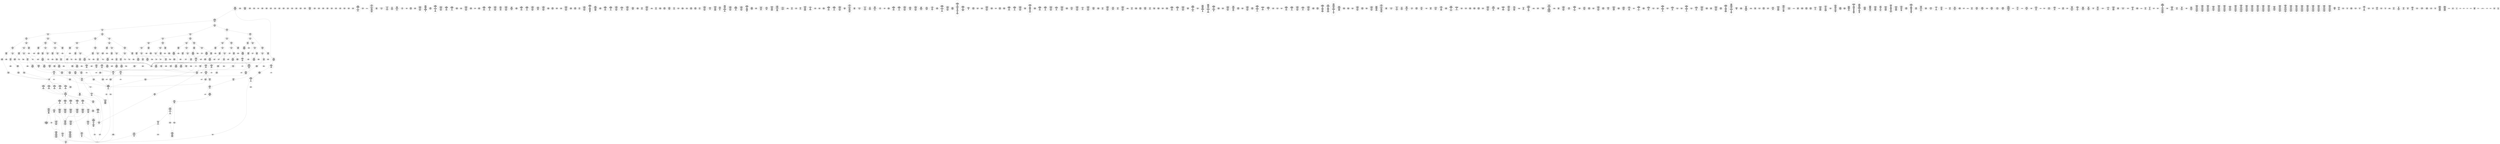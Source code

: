 /* Generated by GvGen v.1.0 (https://www.github.com/stricaud/gvgen) */

digraph G {
compound=true;
   node1 [label="[anywhere]"];
   node2 [label="# 0x0
PUSHX Data
PUSHX Data
MSTORE
PUSHX LogicData
CALLDATASIZE
LT
PUSHX Data
JUMPI
"];
   node3 [label="# 0xd
PUSHX Data
CALLDATALOAD
PUSHX BitData
SHR
PUSHX LogicData
GT
PUSHX Data
JUMPI
"];
   node4 [label="# 0x1e
PUSHX LogicData
GT
PUSHX Data
JUMPI
"];
   node5 [label="# 0x29
PUSHX LogicData
GT
PUSHX Data
JUMPI
"];
   node6 [label="# 0x34
PUSHX LogicData
GT
PUSHX Data
JUMPI
"];
   node7 [label="# 0x3f
PUSHX LogicData
EQ
PUSHX Data
JUMPI
"];
   node8 [label="# 0x4a
PUSHX LogicData
EQ
PUSHX Data
JUMPI
"];
   node9 [label="# 0x55
PUSHX LogicData
EQ
PUSHX Data
JUMPI
"];
   node10 [label="# 0x60
PUSHX Data
JUMP
"];
   node11 [label="# 0x64
JUMPDEST
PUSHX LogicData
EQ
PUSHX Data
JUMPI
"];
   node12 [label="# 0x70
PUSHX LogicData
EQ
PUSHX Data
JUMPI
"];
   node13 [label="# 0x7b
PUSHX LogicData
EQ
PUSHX Data
JUMPI
"];
   node14 [label="# 0x86
PUSHX Data
JUMP
"];
   node15 [label="# 0x8a
JUMPDEST
PUSHX LogicData
GT
PUSHX Data
JUMPI
"];
   node16 [label="# 0x96
PUSHX LogicData
EQ
PUSHX Data
JUMPI
"];
   node17 [label="# 0xa1
PUSHX LogicData
EQ
PUSHX Data
JUMPI
"];
   node18 [label="# 0xac
PUSHX LogicData
EQ
PUSHX Data
JUMPI
"];
   node19 [label="# 0xb7
PUSHX Data
JUMP
"];
   node20 [label="# 0xbb
JUMPDEST
PUSHX LogicData
EQ
PUSHX Data
JUMPI
"];
   node21 [label="# 0xc7
PUSHX LogicData
EQ
PUSHX Data
JUMPI
"];
   node22 [label="# 0xd2
PUSHX Data
JUMP
"];
   node23 [label="# 0xd6
JUMPDEST
PUSHX LogicData
GT
PUSHX Data
JUMPI
"];
   node24 [label="# 0xe2
PUSHX LogicData
GT
PUSHX Data
JUMPI
"];
   node25 [label="# 0xed
PUSHX LogicData
EQ
PUSHX Data
JUMPI
"];
   node26 [label="# 0xf8
PUSHX LogicData
EQ
PUSHX Data
JUMPI
"];
   node27 [label="# 0x103
PUSHX LogicData
EQ
PUSHX Data
JUMPI
"];
   node28 [label="# 0x10e
PUSHX Data
JUMP
"];
   node29 [label="# 0x112
JUMPDEST
PUSHX LogicData
EQ
PUSHX Data
JUMPI
"];
   node30 [label="# 0x11e
PUSHX LogicData
EQ
PUSHX Data
JUMPI
"];
   node31 [label="# 0x129
PUSHX Data
JUMP
"];
   node32 [label="# 0x12d
JUMPDEST
PUSHX LogicData
GT
PUSHX Data
JUMPI
"];
   node33 [label="# 0x139
PUSHX LogicData
EQ
PUSHX Data
JUMPI
"];
   node34 [label="# 0x144
PUSHX LogicData
EQ
PUSHX Data
JUMPI
"];
   node35 [label="# 0x14f
PUSHX LogicData
EQ
PUSHX Data
JUMPI
"];
   node36 [label="# 0x15a
PUSHX Data
JUMP
"];
   node37 [label="# 0x15e
JUMPDEST
PUSHX LogicData
EQ
PUSHX Data
JUMPI
"];
   node38 [label="# 0x16a
PUSHX LogicData
EQ
PUSHX Data
JUMPI
"];
   node39 [label="# 0x175
PUSHX Data
JUMP
"];
   node40 [label="# 0x179
JUMPDEST
PUSHX LogicData
GT
PUSHX Data
JUMPI
"];
   node41 [label="# 0x185
PUSHX LogicData
GT
PUSHX Data
JUMPI
"];
   node42 [label="# 0x190
PUSHX LogicData
GT
PUSHX Data
JUMPI
"];
   node43 [label="# 0x19b
PUSHX LogicData
EQ
PUSHX Data
JUMPI
"];
   node44 [label="# 0x1a6
PUSHX LogicData
EQ
PUSHX Data
JUMPI
"];
   node45 [label="# 0x1b1
PUSHX LogicData
EQ
PUSHX Data
JUMPI
"];
   node46 [label="# 0x1bc
PUSHX Data
JUMP
"];
   node47 [label="# 0x1c0
JUMPDEST
PUSHX LogicData
EQ
PUSHX Data
JUMPI
"];
   node48 [label="# 0x1cc
PUSHX LogicData
EQ
PUSHX Data
JUMPI
"];
   node49 [label="# 0x1d7
PUSHX LogicData
EQ
PUSHX Data
JUMPI
"];
   node50 [label="# 0x1e2
PUSHX Data
JUMP
"];
   node51 [label="# 0x1e6
JUMPDEST
PUSHX LogicData
GT
PUSHX Data
JUMPI
"];
   node52 [label="# 0x1f2
PUSHX LogicData
EQ
PUSHX Data
JUMPI
"];
   node53 [label="# 0x1fd
PUSHX LogicData
EQ
PUSHX Data
JUMPI
"];
   node54 [label="# 0x208
PUSHX LogicData
EQ
PUSHX Data
JUMPI
"];
   node55 [label="# 0x213
PUSHX Data
JUMP
"];
   node56 [label="# 0x217
JUMPDEST
PUSHX LogicData
EQ
PUSHX Data
JUMPI
"];
   node57 [label="# 0x223
PUSHX LogicData
EQ
PUSHX Data
JUMPI
"];
   node58 [label="# 0x22e
PUSHX Data
JUMP
"];
   node59 [label="# 0x232
JUMPDEST
PUSHX LogicData
GT
PUSHX Data
JUMPI
"];
   node60 [label="# 0x23e
PUSHX LogicData
GT
PUSHX Data
JUMPI
"];
   node61 [label="# 0x249
PUSHX LogicData
EQ
PUSHX Data
JUMPI
"];
   node62 [label="# 0x254
PUSHX LogicData
EQ
PUSHX Data
JUMPI
"];
   node63 [label="# 0x25f
PUSHX LogicData
EQ
PUSHX Data
JUMPI
"];
   node64 [label="# 0x26a
PUSHX Data
JUMP
"];
   node65 [label="# 0x26e
JUMPDEST
PUSHX LogicData
EQ
PUSHX Data
JUMPI
"];
   node66 [label="# 0x27a
PUSHX LogicData
EQ
PUSHX Data
JUMPI
"];
   node67 [label="# 0x285
PUSHX Data
JUMP
"];
   node68 [label="# 0x289
JUMPDEST
PUSHX LogicData
GT
PUSHX Data
JUMPI
"];
   node69 [label="# 0x295
PUSHX LogicData
EQ
PUSHX Data
JUMPI
"];
   node70 [label="# 0x2a0
PUSHX LogicData
EQ
PUSHX Data
JUMPI
"];
   node71 [label="# 0x2ab
PUSHX LogicData
EQ
PUSHX Data
JUMPI
"];
   node72 [label="# 0x2b6
PUSHX Data
JUMP
"];
   node73 [label="# 0x2ba
JUMPDEST
PUSHX LogicData
EQ
PUSHX Data
JUMPI
"];
   node74 [label="# 0x2c6
PUSHX LogicData
EQ
PUSHX Data
JUMPI
"];
   node75 [label="# 0x2d1
JUMPDEST
PUSHX Data
REVERT
"];
   node76 [label="# 0x2d6
JUMPDEST
CALLVALUE
ISZERO
PUSHX Data
JUMPI
"];
   node77 [label="# 0x2de
PUSHX Data
REVERT
"];
   node78 [label="# 0x2e2
JUMPDEST
PUSHX Data
PUSHX Data
CALLDATASIZE
PUSHX Data
PUSHX Data
JUMP
"];
   node79 [label="# 0x2f1
JUMPDEST
PUSHX Data
JUMP
"];
   node80 [label="# 0x2f6
JUMPDEST
PUSHX MemData
MLOAD
PUSHX Data
PUSHX Data
JUMP
"];
   node81 [label="# 0x303
JUMPDEST
PUSHX MemData
MLOAD
SUB
RETURN
"];
   node82 [label="# 0x30c
JUMPDEST
CALLVALUE
ISZERO
PUSHX Data
JUMPI
"];
   node83 [label="# 0x314
PUSHX Data
REVERT
"];
   node84 [label="# 0x318
JUMPDEST
PUSHX Data
PUSHX Data
JUMP
"];
   node85 [label="# 0x321
JUMPDEST
PUSHX MemData
MLOAD
PUSHX Data
PUSHX Data
JUMP
"];
   node86 [label="# 0x32e
JUMPDEST
CALLVALUE
ISZERO
PUSHX Data
JUMPI
"];
   node87 [label="# 0x336
PUSHX Data
REVERT
"];
   node88 [label="# 0x33a
JUMPDEST
PUSHX Data
PUSHX Data
CALLDATASIZE
PUSHX Data
PUSHX Data
JUMP
"];
   node89 [label="# 0x349
JUMPDEST
PUSHX Data
JUMP
"];
   node90 [label="# 0x34e
JUMPDEST
PUSHX MemData
MLOAD
PUSHX Data
PUSHX Data
JUMP
"];
   node91 [label="# 0x35b
JUMPDEST
CALLVALUE
ISZERO
PUSHX Data
JUMPI
"];
   node92 [label="# 0x363
PUSHX Data
REVERT
"];
   node93 [label="# 0x367
JUMPDEST
PUSHX Data
PUSHX Data
CALLDATASIZE
PUSHX Data
PUSHX Data
JUMP
"];
   node94 [label="# 0x376
JUMPDEST
PUSHX Data
JUMP
"];
   node95 [label="# 0x37b
JUMPDEST
STOP
"];
   node96 [label="# 0x37d
JUMPDEST
CALLVALUE
ISZERO
PUSHX Data
JUMPI
"];
   node97 [label="# 0x385
PUSHX Data
REVERT
"];
   node98 [label="# 0x389
JUMPDEST
PUSHX Data
PUSHX Data
CALLDATASIZE
PUSHX Data
PUSHX Data
JUMP
"];
   node99 [label="# 0x398
JUMPDEST
PUSHX Data
JUMP
"];
   node100 [label="# 0x39d
JUMPDEST
CALLVALUE
ISZERO
PUSHX Data
JUMPI
"];
   node101 [label="# 0x3a5
PUSHX Data
REVERT
"];
   node102 [label="# 0x3a9
JUMPDEST
PUSHX Data
PUSHX Data
CALLDATASIZE
PUSHX Data
PUSHX Data
JUMP
"];
   node103 [label="# 0x3b8
JUMPDEST
PUSHX Data
JUMP
"];
   node104 [label="# 0x3bd
JUMPDEST
CALLVALUE
ISZERO
PUSHX Data
JUMPI
"];
   node105 [label="# 0x3c5
PUSHX Data
REVERT
"];
   node106 [label="# 0x3c9
JUMPDEST
PUSHX Data
PUSHX Data
JUMP
"];
   node107 [label="# 0x3d2
JUMPDEST
PUSHX MemData
MLOAD
PUSHX Data
PUSHX Data
JUMP
"];
   node108 [label="# 0x3df
JUMPDEST
CALLVALUE
ISZERO
PUSHX Data
JUMPI
"];
   node109 [label="# 0x3e7
PUSHX Data
REVERT
"];
   node110 [label="# 0x3eb
JUMPDEST
PUSHX Data
PUSHX Data
CALLDATASIZE
PUSHX Data
PUSHX Data
JUMP
"];
   node111 [label="# 0x3fa
JUMPDEST
PUSHX Data
JUMP
"];
   node112 [label="# 0x3ff
JUMPDEST
CALLVALUE
ISZERO
PUSHX Data
JUMPI
"];
   node113 [label="# 0x407
PUSHX Data
REVERT
"];
   node114 [label="# 0x40b
JUMPDEST
PUSHX Data
PUSHX Data
CALLDATASIZE
PUSHX Data
PUSHX Data
JUMP
"];
   node115 [label="# 0x41a
JUMPDEST
PUSHX Data
JUMP
"];
   node116 [label="# 0x41f
JUMPDEST
CALLVALUE
ISZERO
PUSHX Data
JUMPI
"];
   node117 [label="# 0x427
PUSHX Data
REVERT
"];
   node118 [label="# 0x42b
JUMPDEST
PUSHX Data
PUSHX Data
JUMP
"];
   node119 [label="# 0x434
JUMPDEST
CALLVALUE
ISZERO
PUSHX Data
JUMPI
"];
   node120 [label="# 0x43c
PUSHX Data
REVERT
"];
   node121 [label="# 0x440
JUMPDEST
PUSHX Data
PUSHX Data
CALLDATASIZE
PUSHX Data
PUSHX Data
JUMP
"];
   node122 [label="# 0x44f
JUMPDEST
PUSHX Data
JUMP
"];
   node123 [label="# 0x454
JUMPDEST
CALLVALUE
ISZERO
PUSHX Data
JUMPI
"];
   node124 [label="# 0x45c
PUSHX Data
REVERT
"];
   node125 [label="# 0x460
JUMPDEST
PUSHX Data
PUSHX Data
JUMP
"];
   node126 [label="# 0x469
JUMPDEST
CALLVALUE
ISZERO
PUSHX Data
JUMPI
"];
   node127 [label="# 0x471
PUSHX Data
REVERT
"];
   node128 [label="# 0x475
JUMPDEST
PUSHX Data
PUSHX Data
CALLDATASIZE
PUSHX Data
PUSHX Data
JUMP
"];
   node129 [label="# 0x484
JUMPDEST
PUSHX Data
JUMP
"];
   node130 [label="# 0x489
JUMPDEST
CALLVALUE
ISZERO
PUSHX Data
JUMPI
"];
   node131 [label="# 0x491
PUSHX Data
REVERT
"];
   node132 [label="# 0x495
JUMPDEST
PUSHX Data
PUSHX Data
CALLDATASIZE
PUSHX Data
PUSHX Data
JUMP
"];
   node133 [label="# 0x4a4
JUMPDEST
PUSHX Data
JUMP
"];
   node134 [label="# 0x4a9
JUMPDEST
CALLVALUE
ISZERO
PUSHX Data
JUMPI
"];
   node135 [label="# 0x4b1
PUSHX Data
REVERT
"];
   node136 [label="# 0x4b5
JUMPDEST
PUSHX Data
PUSHX Data
CALLDATASIZE
PUSHX Data
PUSHX Data
JUMP
"];
   node137 [label="# 0x4c4
JUMPDEST
PUSHX Data
JUMP
"];
   node138 [label="# 0x4c9
JUMPDEST
CALLVALUE
ISZERO
PUSHX Data
JUMPI
"];
   node139 [label="# 0x4d1
PUSHX Data
REVERT
"];
   node140 [label="# 0x4d5
JUMPDEST
PUSHX Data
PUSHX Data
JUMP
"];
   node141 [label="# 0x4de
JUMPDEST
CALLVALUE
ISZERO
PUSHX Data
JUMPI
"];
   node142 [label="# 0x4e6
PUSHX Data
REVERT
"];
   node143 [label="# 0x4ea
JUMPDEST
PUSHX Data
PUSHX Data
JUMP
"];
   node144 [label="# 0x4f3
JUMPDEST
CALLVALUE
ISZERO
PUSHX Data
JUMPI
"];
   node145 [label="# 0x4fb
PUSHX Data
REVERT
"];
   node146 [label="# 0x4ff
JUMPDEST
PUSHX Data
PUSHX Data
CALLDATASIZE
PUSHX Data
PUSHX Data
JUMP
"];
   node147 [label="# 0x50e
JUMPDEST
PUSHX Data
JUMP
"];
   node148 [label="# 0x513
JUMPDEST
CALLVALUE
ISZERO
PUSHX Data
JUMPI
"];
   node149 [label="# 0x51b
PUSHX Data
REVERT
"];
   node150 [label="# 0x51f
JUMPDEST
PUSHX Data
PUSHX Data
JUMP
"];
   node151 [label="# 0x528
JUMPDEST
CALLVALUE
ISZERO
PUSHX Data
JUMPI
"];
   node152 [label="# 0x530
PUSHX Data
REVERT
"];
   node153 [label="# 0x534
JUMPDEST
PUSHX Data
PUSHX Data
CALLDATASIZE
PUSHX Data
PUSHX Data
JUMP
"];
   node154 [label="# 0x543
JUMPDEST
PUSHX Data
JUMP
"];
   node155 [label="# 0x548
JUMPDEST
CALLVALUE
ISZERO
PUSHX Data
JUMPI
"];
   node156 [label="# 0x550
PUSHX Data
REVERT
"];
   node157 [label="# 0x554
JUMPDEST
PUSHX Data
PUSHX Data
JUMP
"];
   node158 [label="# 0x55d
JUMPDEST
CALLVALUE
ISZERO
PUSHX Data
JUMPI
"];
   node159 [label="# 0x565
PUSHX Data
REVERT
"];
   node160 [label="# 0x569
JUMPDEST
PUSHX Data
PUSHX Data
CALLDATASIZE
PUSHX Data
PUSHX Data
JUMP
"];
   node161 [label="# 0x578
JUMPDEST
PUSHX Data
JUMP
"];
   node162 [label="# 0x57d
JUMPDEST
PUSHX MemData
MLOAD
PUSHX Data
PUSHX Data
JUMP
"];
   node163 [label="# 0x58a
JUMPDEST
CALLVALUE
ISZERO
PUSHX Data
JUMPI
"];
   node164 [label="# 0x592
PUSHX Data
REVERT
"];
   node165 [label="# 0x596
JUMPDEST
PUSHX Data
PUSHX Data
CALLDATASIZE
PUSHX Data
PUSHX Data
JUMP
"];
   node166 [label="# 0x5a5
JUMPDEST
PUSHX Data
JUMP
"];
   node167 [label="# 0x5aa
JUMPDEST
CALLVALUE
ISZERO
PUSHX Data
JUMPI
"];
   node168 [label="# 0x5b2
PUSHX Data
REVERT
"];
   node169 [label="# 0x5b6
JUMPDEST
PUSHX Data
PUSHX Data
JUMP
"];
   node170 [label="# 0x5bf
JUMPDEST
CALLVALUE
ISZERO
PUSHX Data
JUMPI
"];
   node171 [label="# 0x5c7
PUSHX Data
REVERT
"];
   node172 [label="# 0x5cb
JUMPDEST
PUSHX Data
PUSHX Data
JUMP
"];
   node173 [label="# 0x5d4
JUMPDEST
CALLVALUE
ISZERO
PUSHX Data
JUMPI
"];
   node174 [label="# 0x5dc
PUSHX Data
REVERT
"];
   node175 [label="# 0x5e0
JUMPDEST
PUSHX Data
PUSHX Data
JUMP
"];
   node176 [label="# 0x5e9
JUMPDEST
CALLVALUE
ISZERO
PUSHX Data
JUMPI
"];
   node177 [label="# 0x5f1
PUSHX Data
REVERT
"];
   node178 [label="# 0x5f5
JUMPDEST
PUSHX Data
PUSHX Data
CALLDATASIZE
PUSHX Data
PUSHX Data
JUMP
"];
   node179 [label="# 0x604
JUMPDEST
PUSHX Data
JUMP
"];
   node180 [label="# 0x609
JUMPDEST
CALLVALUE
ISZERO
PUSHX Data
JUMPI
"];
   node181 [label="# 0x611
PUSHX Data
REVERT
"];
   node182 [label="# 0x615
JUMPDEST
PUSHX Data
PUSHX Data
CALLDATASIZE
PUSHX Data
PUSHX Data
JUMP
"];
   node183 [label="# 0x624
JUMPDEST
PUSHX Data
JUMP
"];
   node184 [label="# 0x629
JUMPDEST
CALLVALUE
ISZERO
PUSHX Data
JUMPI
"];
   node185 [label="# 0x631
PUSHX Data
REVERT
"];
   node186 [label="# 0x635
JUMPDEST
PUSHX Data
PUSHX Data
JUMP
"];
   node187 [label="# 0x63e
JUMPDEST
CALLVALUE
ISZERO
PUSHX Data
JUMPI
"];
   node188 [label="# 0x646
PUSHX Data
REVERT
"];
   node189 [label="# 0x64a
JUMPDEST
PUSHX Data
PUSHX Data
CALLDATASIZE
PUSHX Data
PUSHX Data
JUMP
"];
   node190 [label="# 0x659
JUMPDEST
PUSHX Data
JUMP
"];
   node191 [label="# 0x65e
JUMPDEST
CALLVALUE
ISZERO
PUSHX Data
JUMPI
"];
   node192 [label="# 0x666
PUSHX Data
REVERT
"];
   node193 [label="# 0x66a
JUMPDEST
PUSHX Data
PUSHX Data
CALLDATASIZE
PUSHX Data
PUSHX Data
JUMP
"];
   node194 [label="# 0x679
JUMPDEST
PUSHX Data
JUMP
"];
   node195 [label="# 0x67e
JUMPDEST
CALLVALUE
ISZERO
PUSHX Data
JUMPI
"];
   node196 [label="# 0x686
PUSHX Data
REVERT
"];
   node197 [label="# 0x68a
JUMPDEST
PUSHX Data
PUSHX Data
JUMP
"];
   node198 [label="# 0x693
JUMPDEST
CALLVALUE
ISZERO
PUSHX Data
JUMPI
"];
   node199 [label="# 0x69b
PUSHX Data
REVERT
"];
   node200 [label="# 0x69f
JUMPDEST
PUSHX Data
PUSHX Data
JUMP
"];
   node201 [label="# 0x6a8
JUMPDEST
CALLVALUE
ISZERO
PUSHX Data
JUMPI
"];
   node202 [label="# 0x6b0
PUSHX Data
REVERT
"];
   node203 [label="# 0x6b4
JUMPDEST
PUSHX Data
PUSHX Data
CALLDATASIZE
PUSHX Data
PUSHX Data
JUMP
"];
   node204 [label="# 0x6c3
JUMPDEST
PUSHX Data
JUMP
"];
   node205 [label="# 0x6c8
JUMPDEST
CALLVALUE
ISZERO
PUSHX Data
JUMPI
"];
   node206 [label="# 0x6d0
PUSHX Data
REVERT
"];
   node207 [label="# 0x6d4
JUMPDEST
PUSHX Data
PUSHX Data
JUMP
"];
   node208 [label="# 0x6dd
JUMPDEST
CALLVALUE
ISZERO
PUSHX Data
JUMPI
"];
   node209 [label="# 0x6e5
PUSHX Data
REVERT
"];
   node210 [label="# 0x6e9
JUMPDEST
PUSHX Data
PUSHX Data
CALLDATASIZE
PUSHX Data
PUSHX Data
JUMP
"];
   node211 [label="# 0x6f8
JUMPDEST
PUSHX Data
JUMP
"];
   node212 [label="# 0x6fd
JUMPDEST
CALLVALUE
ISZERO
PUSHX Data
JUMPI
"];
   node213 [label="# 0x705
PUSHX Data
REVERT
"];
   node214 [label="# 0x709
JUMPDEST
PUSHX Data
PUSHX Data
JUMP
"];
   node215 [label="# 0x712
JUMPDEST
CALLVALUE
ISZERO
PUSHX Data
JUMPI
"];
   node216 [label="# 0x71a
PUSHX Data
REVERT
"];
   node217 [label="# 0x71e
JUMPDEST
PUSHX Data
PUSHX Data
CALLDATASIZE
PUSHX Data
PUSHX Data
JUMP
"];
   node218 [label="# 0x72d
JUMPDEST
PUSHX Data
JUMP
"];
   node219 [label="# 0x732
JUMPDEST
PUSHX Data
PUSHX Data
CALLDATASIZE
PUSHX Data
PUSHX Data
JUMP
"];
   node220 [label="# 0x740
JUMPDEST
PUSHX Data
JUMP
"];
   node221 [label="# 0x745
JUMPDEST
CALLVALUE
ISZERO
PUSHX Data
JUMPI
"];
   node222 [label="# 0x74d
PUSHX Data
REVERT
"];
   node223 [label="# 0x751
JUMPDEST
PUSHX Data
PUSHX Data
CALLDATASIZE
PUSHX Data
PUSHX Data
JUMP
"];
   node224 [label="# 0x760
JUMPDEST
PUSHX Data
JUMP
"];
   node225 [label="# 0x765
JUMPDEST
CALLVALUE
ISZERO
PUSHX Data
JUMPI
"];
   node226 [label="# 0x76d
PUSHX Data
REVERT
"];
   node227 [label="# 0x771
JUMPDEST
PUSHX Data
PUSHX Data
JUMP
"];
   node228 [label="# 0x77a
JUMPDEST
CALLVALUE
ISZERO
PUSHX Data
JUMPI
"];
   node229 [label="# 0x782
PUSHX Data
REVERT
"];
   node230 [label="# 0x786
JUMPDEST
PUSHX Data
PUSHX Data
JUMP
"];
   node231 [label="# 0x78f
JUMPDEST
PUSHX Data
PUSHX ArithData
PUSHX BitData
PUSHX BitData
SHL
SUB
NOT
AND
PUSHX BitData
PUSHX BitData
SHL
EQ
PUSHX Data
JUMPI
"];
   node232 [label="# 0x7ab
PUSHX Data
PUSHX Data
JUMP
"];
   node233 [label="# 0x7b4
JUMPDEST
"];
   node234 [label="# 0x7b7
JUMPDEST
JUMP
"];
   node235 [label="# 0x7bc
JUMPDEST
PUSHX Data
PUSHX StorData
SLOAD
PUSHX Data
PUSHX Data
JUMP
"];
   node236 [label="# 0x7cb
JUMPDEST
PUSHX ArithData
ADD
PUSHX ArithData
DIV
MUL
PUSHX ArithData
ADD
PUSHX MemData
MLOAD
ADD
PUSHX Data
MSTORE
MSTORE
PUSHX ArithData
ADD
SLOAD
PUSHX Data
PUSHX Data
JUMP
"];
   node237 [label="# 0x7f7
JUMPDEST
ISZERO
PUSHX Data
JUMPI
"];
   node238 [label="# 0x7fe
PUSHX LogicData
LT
PUSHX Data
JUMPI
"];
   node239 [label="# 0x806
PUSHX ArithData
SLOAD
DIV
MUL
MSTORE
PUSHX ArithData
ADD
PUSHX Data
JUMP
"];
   node240 [label="# 0x819
JUMPDEST
ADD
PUSHX Data
MSTORE
PUSHX Data
PUSHX Data
SHA3
"];
   node241 [label="# 0x827
JUMPDEST
SLOAD
MSTORE
PUSHX ArithData
ADD
PUSHX ArithData
ADD
GT
PUSHX Data
JUMPI
"];
   node242 [label="# 0x83b
SUB
PUSHX BitData
AND
ADD
"];
   node243 [label="# 0x844
JUMPDEST
JUMP
"];
   node244 [label="# 0x84e
JUMPDEST
PUSHX Data
PUSHX Data
PUSHX Data
JUMP
"];
   node245 [label="# 0x859
JUMPDEST
PUSHX Data
JUMPI
"];
   node246 [label="# 0x85e
PUSHX MemData
MLOAD
PUSHX BitData
PUSHX BitData
SHL
MSTORE
PUSHX ArithData
ADD
PUSHX Data
PUSHX Data
JUMP
"];
   node247 [label="# 0x875
JUMPDEST
PUSHX MemData
MLOAD
SUB
REVERT
"];
   node248 [label="# 0x87e
JUMPDEST
PUSHX Data
MSTORE
PUSHX Data
PUSHX Data
MSTORE
PUSHX Data
SHA3
SLOAD
PUSHX ArithData
PUSHX BitData
PUSHX BitData
SHL
SUB
AND
JUMP
"];
   node249 [label="# 0x89a
JUMPDEST
PUSHX Data
PUSHX Data
PUSHX Data
JUMP
"];
   node250 [label="# 0x8a5
JUMPDEST
PUSHX ArithData
PUSHX BitData
PUSHX BitData
SHL
SUB
AND
PUSHX ArithData
PUSHX BitData
PUSHX BitData
SHL
SUB
AND
EQ
ISZERO
PUSHX Data
JUMPI
"];
   node251 [label="# 0x8c2
PUSHX MemData
MLOAD
PUSHX BitData
PUSHX BitData
SHL
MSTORE
PUSHX ArithData
ADD
PUSHX Data
PUSHX Data
JUMP
"];
   node252 [label="# 0x8d9
JUMPDEST
PUSHX ArithData
PUSHX BitData
PUSHX BitData
SHL
SUB
AND
PUSHX Data
PUSHX Data
JUMP
"];
   node253 [label="# 0x8eb
JUMPDEST
PUSHX ArithData
PUSHX BitData
PUSHX BitData
SHL
SUB
AND
EQ
PUSHX Data
JUMPI
"];
   node254 [label="# 0x8fb
PUSHX Data
PUSHX Data
PUSHX Data
JUMP
"];
   node255 [label="# 0x907
JUMPDEST
PUSHX Data
JUMPI
"];
   node256 [label="# 0x90c
PUSHX MemData
MLOAD
PUSHX BitData
PUSHX BitData
SHL
MSTORE
PUSHX ArithData
ADD
PUSHX Data
PUSHX Data
JUMP
"];
   node257 [label="# 0x923
JUMPDEST
PUSHX Data
PUSHX Data
JUMP
"];
   node258 [label="# 0x92d
JUMPDEST
JUMP
"];
   node259 [label="# 0x932
JUMPDEST
PUSHX Data
PUSHX Data
JUMP
"];
   node260 [label="# 0x93a
JUMPDEST
PUSHX ArithData
PUSHX BitData
PUSHX BitData
SHL
SUB
AND
PUSHX Data
PUSHX Data
JUMP
"];
   node261 [label="# 0x94b
JUMPDEST
PUSHX ArithData
PUSHX BitData
PUSHX BitData
SHL
SUB
AND
EQ
PUSHX Data
JUMPI
"];
   node262 [label="# 0x95a
PUSHX MemData
MLOAD
PUSHX BitData
PUSHX BitData
SHL
MSTORE
PUSHX ArithData
ADD
PUSHX Data
PUSHX Data
JUMP
"];
   node263 [label="# 0x971
JUMPDEST
PUSHX StorData
SLOAD
PUSHX Data
DIV
PUSHX BitData
AND
ISZERO
PUSHX Data
JUMPI
"];
   node264 [label="# 0x982
PUSHX MemData
MLOAD
PUSHX BitData
PUSHX BitData
SHL
MSTORE
PUSHX ArithData
ADD
PUSHX Data
PUSHX Data
JUMP
"];
   node265 [label="# 0x999
JUMPDEST
MLOAD
PUSHX Data
PUSHX Data
PUSHX ArithData
ADD
PUSHX Data
JUMP
"];
   node266 [label="# 0x9ac
JUMPDEST
JUMP
"];
   node267 [label="# 0x9b0
JUMPDEST
PUSHX Data
PUSHX Data
JUMP
"];
   node268 [label="# 0x9b8
JUMPDEST
PUSHX ArithData
PUSHX BitData
PUSHX BitData
SHL
SUB
AND
PUSHX Data
PUSHX Data
JUMP
"];
   node269 [label="# 0x9c9
JUMPDEST
PUSHX ArithData
PUSHX BitData
PUSHX BitData
SHL
SUB
AND
EQ
PUSHX Data
JUMPI
"];
   node270 [label="# 0x9d8
PUSHX MemData
MLOAD
PUSHX BitData
PUSHX BitData
SHL
MSTORE
PUSHX ArithData
ADD
PUSHX Data
PUSHX Data
JUMP
"];
   node271 [label="# 0x9ef
JUMPDEST
PUSHX StorData
SLOAD
PUSHX BitData
AND
ISZERO
PUSHX Data
JUMPI
"];
   node272 [label="# 0x9fb
PUSHX MemData
MLOAD
PUSHX BitData
PUSHX BitData
SHL
MSTORE
PUSHX ArithData
ADD
PUSHX Data
PUSHX Data
JUMP
"];
   node273 [label="# 0xa12
JUMPDEST
PUSHX Data
PUSHX Data
JUMP
"];
   node274 [label="# 0xa1c
JUMPDEST
PUSHX StorData
SLOAD
JUMP
"];
   node275 [label="# 0xa22
JUMPDEST
PUSHX Data
PUSHX Data
PUSHX Data
JUMP
"];
   node276 [label="# 0xa2d
JUMPDEST
PUSHX Data
JUMP
"];
   node277 [label="# 0xa33
JUMPDEST
PUSHX Data
JUMPI
"];
   node278 [label="# 0xa38
PUSHX MemData
MLOAD
PUSHX BitData
PUSHX BitData
SHL
MSTORE
PUSHX ArithData
ADD
PUSHX Data
PUSHX Data
JUMP
"];
   node279 [label="# 0xa4f
JUMPDEST
PUSHX Data
PUSHX Data
JUMP
"];
   node280 [label="# 0xa5a
JUMPDEST
PUSHX Data
PUSHX Data
PUSHX Data
JUMP
"];
   node281 [label="# 0xa65
JUMPDEST
LT
PUSHX Data
JUMPI
"];
   node282 [label="# 0xa6c
PUSHX MemData
MLOAD
PUSHX BitData
PUSHX BitData
SHL
MSTORE
PUSHX ArithData
ADD
PUSHX Data
PUSHX Data
JUMP
"];
   node283 [label="# 0xa83
JUMPDEST
PUSHX ArithData
PUSHX BitData
PUSHX BitData
SHL
SUB
AND
PUSHX Data
MSTORE
PUSHX Data
PUSHX Data
MSTORE
PUSHX Data
SHA3
MSTORE
MSTORE
SHA3
SLOAD
JUMP
"];
   node284 [label="# 0xaac
JUMPDEST
PUSHX Data
PUSHX Data
JUMP
"];
   node285 [label="# 0xab4
JUMPDEST
PUSHX ArithData
PUSHX BitData
PUSHX BitData
SHL
SUB
AND
PUSHX Data
PUSHX Data
JUMP
"];
   node286 [label="# 0xac5
JUMPDEST
PUSHX ArithData
PUSHX BitData
PUSHX BitData
SHL
SUB
AND
EQ
PUSHX Data
JUMPI
"];
   node287 [label="# 0xad4
PUSHX MemData
MLOAD
PUSHX BitData
PUSHX BitData
SHL
MSTORE
PUSHX ArithData
ADD
PUSHX Data
PUSHX Data
JUMP
"];
   node288 [label="# 0xaeb
JUMPDEST
PUSHX MemData
MLOAD
SELFBALANCE
CALLER
ISZERO
PUSHX ArithData
MUL
PUSHX Data
CALL
ISZERO
ISZERO
PUSHX Data
JUMPI
"];
   node289 [label="# 0xb11
RETURNDATASIZE
PUSHX Data
RETURNDATACOPY
RETURNDATASIZE
PUSHX Data
REVERT
"];
   node290 [label="# 0xb1a
JUMPDEST
PUSHX Data
PUSHX MemData
MLOAD
PUSHX ArithData
ADD
PUSHX Data
MSTORE
PUSHX Data
MSTORE
PUSHX Data
JUMP
"];
   node291 [label="# 0xb35
JUMPDEST
PUSHX StorData
SLOAD
JUMP
"];
   node292 [label="# 0xb3b
JUMPDEST
PUSHX Data
PUSHX Data
JUMP
"];
   node293 [label="# 0xb43
JUMPDEST
PUSHX ArithData
PUSHX BitData
PUSHX BitData
SHL
SUB
AND
PUSHX Data
PUSHX Data
JUMP
"];
   node294 [label="# 0xb54
JUMPDEST
PUSHX ArithData
PUSHX BitData
PUSHX BitData
SHL
SUB
AND
EQ
PUSHX Data
JUMPI
"];
   node295 [label="# 0xb63
PUSHX MemData
MLOAD
PUSHX BitData
PUSHX BitData
SHL
MSTORE
PUSHX ArithData
ADD
PUSHX Data
PUSHX Data
JUMP
"];
   node296 [label="# 0xb7a
JUMPDEST
PUSHX ArithData
PUSHX BitData
PUSHX BitData
SHL
SUB
AND
PUSHX Data
JUMPI
"];
   node297 [label="# 0xb89
PUSHX MemData
MLOAD
PUSHX BitData
PUSHX BitData
SHL
MSTORE
PUSHX ArithData
ADD
PUSHX Data
PUSHX Data
JUMP
"];
   node298 [label="# 0xba0
JUMPDEST
PUSHX StorData
SLOAD
PUSHX Data
PUSHX Data
JUMP
"];
   node299 [label="# 0xbac
JUMPDEST
PUSHX Data
PUSHX Data
JUMP
"];
   node300 [label="# 0xbb6
JUMPDEST
GT
ISZERO
PUSHX Data
JUMPI
"];
   node301 [label="# 0xbbd
PUSHX MemData
MLOAD
PUSHX BitData
PUSHX BitData
SHL
MSTORE
PUSHX ArithData
ADD
PUSHX Data
PUSHX Data
JUMP
"];
   node302 [label="# 0xbd4
JUMPDEST
PUSHX Data
"];
   node303 [label="# 0xbd7
JUMPDEST
LT
ISZERO
PUSHX Data
JUMPI
"];
   node304 [label="# 0xbe0
PUSHX Data
PUSHX Data
PUSHX Data
JUMP
"];
   node305 [label="# 0xbe9
JUMPDEST
PUSHX Data
PUSHX Data
PUSHX Data
JUMP
"];
   node306 [label="# 0xbf4
JUMPDEST
PUSHX StorData
SLOAD
PUSHX Data
PUSHX Data
JUMP
"];
   node307 [label="# 0xc01
JUMPDEST
LT
ISZERO
PUSHX Data
JUMPI
"];
   node308 [label="# 0xc08
PUSHX Data
PUSHX Data
JUMP
"];
   node309 [label="# 0xc11
JUMPDEST
PUSHX Data
PUSHX Data
JUMP
"];
   node310 [label="# 0xc1c
JUMPDEST
PUSHX Data
JUMP
"];
   node311 [label="# 0xc24
JUMPDEST
PUSHX Data
PUSHX Data
PUSHX Data
JUMP
"];
   node312 [label="# 0xc2f
JUMPDEST
PUSHX Data
PUSHX Data
PUSHX Data
JUMP
"];
   node313 [label="# 0xc39
JUMPDEST
LT
PUSHX Data
JUMPI
"];
   node314 [label="# 0xc40
PUSHX MemData
MLOAD
PUSHX BitData
PUSHX BitData
SHL
MSTORE
PUSHX ArithData
ADD
PUSHX Data
PUSHX Data
JUMP
"];
   node315 [label="# 0xc57
JUMPDEST
PUSHX StorData
SLOAD
LT
PUSHX Data
JUMPI
"];
   node316 [label="# 0xc63
PUSHX BitData
PUSHX BitData
SHL
PUSHX Data
MSTORE
PUSHX Data
PUSHX Data
MSTORE
PUSHX Data
PUSHX Data
REVERT
"];
   node317 [label="# 0xc78
JUMPDEST
PUSHX Data
MSTORE
PUSHX Data
PUSHX Data
SHA3
ADD
SLOAD
JUMP
"];
   node318 [label="# 0xc8a
JUMPDEST
PUSHX StorData
SLOAD
JUMP
"];
   node319 [label="# 0xc90
JUMPDEST
PUSHX StorData
SLOAD
JUMP
"];
   node320 [label="# 0xc96
JUMPDEST
PUSHX Data
MSTORE
PUSHX Data
PUSHX Data
MSTORE
PUSHX Data
SHA3
SLOAD
PUSHX ArithData
PUSHX BitData
PUSHX BitData
SHL
SUB
AND
PUSHX Data
JUMPI
"];
   node321 [label="# 0xcb4
PUSHX MemData
MLOAD
PUSHX BitData
PUSHX BitData
SHL
MSTORE
PUSHX ArithData
ADD
PUSHX Data
PUSHX Data
JUMP
"];
   node322 [label="# 0xccb
JUMPDEST
PUSHX StorData
SLOAD
JUMP
"];
   node323 [label="# 0xcd1
JUMPDEST
PUSHX Data
PUSHX ArithData
PUSHX BitData
PUSHX BitData
SHL
SUB
AND
PUSHX Data
JUMPI
"];
   node324 [label="# 0xce2
PUSHX MemData
MLOAD
PUSHX BitData
PUSHX BitData
SHL
MSTORE
PUSHX ArithData
ADD
PUSHX Data
PUSHX Data
JUMP
"];
   node325 [label="# 0xcf9
JUMPDEST
PUSHX ArithData
PUSHX BitData
PUSHX BitData
SHL
SUB
AND
PUSHX Data
MSTORE
PUSHX Data
PUSHX Data
MSTORE
PUSHX Data
SHA3
SLOAD
JUMP
"];
   node326 [label="# 0xd15
JUMPDEST
PUSHX Data
PUSHX Data
JUMP
"];
   node327 [label="# 0xd1d
JUMPDEST
PUSHX ArithData
PUSHX BitData
PUSHX BitData
SHL
SUB
AND
PUSHX Data
PUSHX Data
JUMP
"];
   node328 [label="# 0xd2e
JUMPDEST
PUSHX ArithData
PUSHX BitData
PUSHX BitData
SHL
SUB
AND
EQ
PUSHX Data
JUMPI
"];
   node329 [label="# 0xd3d
PUSHX MemData
MLOAD
PUSHX BitData
PUSHX BitData
SHL
MSTORE
PUSHX ArithData
ADD
PUSHX Data
PUSHX Data
JUMP
"];
   node330 [label="# 0xd54
JUMPDEST
PUSHX Data
PUSHX Data
PUSHX Data
JUMP
"];
   node331 [label="# 0xd5e
JUMPDEST
JUMP
"];
   node332 [label="# 0xd60
JUMPDEST
PUSHX Data
PUSHX Data
PUSHX Data
PUSHX Data
JUMP
"];
   node333 [label="# 0xd6d
JUMPDEST
PUSHX Data
JUMPI
"];
   node334 [label="# 0xd75
PUSHX MemData
MLOAD
PUSHX Data
MSTORE
PUSHX ArithData
ADD
MSTORE
PUSHX Data
JUMP
"];
   node335 [label="# 0xd8a
JUMPDEST
PUSHX Data
PUSHX LogicData
GT
ISZERO
PUSHX Data
JUMPI
"];
   node336 [label="# 0xd9e
PUSHX BitData
PUSHX BitData
SHL
PUSHX Data
MSTORE
PUSHX Data
PUSHX Data
MSTORE
PUSHX Data
PUSHX Data
REVERT
"];
   node337 [label="# 0xdb3
JUMPDEST
PUSHX MemData
MLOAD
MSTORE
PUSHX ArithData
MUL
PUSHX ArithData
ADD
ADD
PUSHX Data
MSTORE
ISZERO
PUSHX Data
JUMPI
"];
   node338 [label="# 0xdcd
PUSHX ArithData
ADD
PUSHX ArithData
MUL
CALLDATASIZE
CALLDATACOPY
ADD
"];
   node339 [label="# 0xddc
JUMPDEST
PUSHX Data
"];
   node340 [label="# 0xde2
JUMPDEST
LT
ISZERO
PUSHX Data
JUMPI
"];
   node341 [label="# 0xdeb
PUSHX Data
PUSHX Data
JUMP
"];
   node342 [label="# 0xdf4
JUMPDEST
MLOAD
LT
PUSHX Data
JUMPI
"];
   node343 [label="# 0xdff
PUSHX BitData
PUSHX BitData
SHL
PUSHX Data
MSTORE
PUSHX Data
PUSHX Data
MSTORE
PUSHX Data
PUSHX Data
REVERT
"];
   node344 [label="# 0xe14
JUMPDEST
PUSHX ArithData
MUL
ADD
ADD
MSTORE
PUSHX Data
PUSHX Data
JUMP
"];
   node345 [label="# 0xe29
JUMPDEST
PUSHX Data
JUMP
"];
   node346 [label="# 0xe31
JUMPDEST
PUSHX Data
JUMP
"];
   node347 [label="# 0xe3b
JUMPDEST
JUMP
"];
   node348 [label="# 0xe41
JUMPDEST
PUSHX Data
PUSHX Data
JUMP
"];
   node349 [label="# 0xe49
JUMPDEST
PUSHX ArithData
PUSHX BitData
PUSHX BitData
SHL
SUB
AND
PUSHX Data
PUSHX Data
JUMP
"];
   node350 [label="# 0xe5a
JUMPDEST
PUSHX ArithData
PUSHX BitData
PUSHX BitData
SHL
SUB
AND
EQ
PUSHX Data
JUMPI
"];
   node351 [label="# 0xe69
PUSHX MemData
MLOAD
PUSHX BitData
PUSHX BitData
SHL
MSTORE
PUSHX ArithData
ADD
PUSHX Data
PUSHX Data
JUMP
"];
   node352 [label="# 0xe80
JUMPDEST
PUSHX Data
SSTORE
JUMP
"];
   node353 [label="# 0xe85
JUMPDEST
PUSHX StorData
SLOAD
PUSHX ArithData
PUSHX BitData
PUSHX BitData
SHL
SUB
AND
JUMP
"];
   node354 [label="# 0xe94
JUMPDEST
PUSHX Data
PUSHX StorData
SLOAD
PUSHX Data
PUSHX Data
JUMP
"];
   node355 [label="# 0xea3
JUMPDEST
PUSHX StorData
SLOAD
PUSHX Data
PUSHX Data
JUMP
"];
   node356 [label="# 0xeb0
JUMPDEST
PUSHX ArithData
ADD
PUSHX ArithData
DIV
MUL
PUSHX ArithData
ADD
PUSHX MemData
MLOAD
ADD
PUSHX Data
MSTORE
MSTORE
PUSHX ArithData
ADD
SLOAD
PUSHX Data
PUSHX Data
JUMP
"];
   node357 [label="# 0xedc
JUMPDEST
ISZERO
PUSHX Data
JUMPI
"];
   node358 [label="# 0xee3
PUSHX LogicData
LT
PUSHX Data
JUMPI
"];
   node359 [label="# 0xeeb
PUSHX ArithData
SLOAD
DIV
MUL
MSTORE
PUSHX ArithData
ADD
PUSHX Data
JUMP
"];
   node360 [label="# 0xefe
JUMPDEST
ADD
PUSHX Data
MSTORE
PUSHX Data
PUSHX Data
SHA3
"];
   node361 [label="# 0xf0c
JUMPDEST
SLOAD
MSTORE
PUSHX ArithData
ADD
PUSHX ArithData
ADD
GT
PUSHX Data
JUMPI
"];
   node362 [label="# 0xf20
SUB
PUSHX BitData
AND
ADD
"];
   node363 [label="# 0xf29
JUMPDEST
JUMP
"];
   node364 [label="# 0xf31
JUMPDEST
PUSHX Data
PUSHX Data
JUMP
"];
   node365 [label="# 0xf39
JUMPDEST
PUSHX ArithData
PUSHX BitData
PUSHX BitData
SHL
SUB
AND
PUSHX Data
PUSHX Data
JUMP
"];
   node366 [label="# 0xf4a
JUMPDEST
PUSHX ArithData
PUSHX BitData
PUSHX BitData
SHL
SUB
AND
EQ
PUSHX Data
JUMPI
"];
   node367 [label="# 0xf59
PUSHX MemData
MLOAD
PUSHX BitData
PUSHX BitData
SHL
MSTORE
PUSHX ArithData
ADD
PUSHX Data
PUSHX Data
JUMP
"];
   node368 [label="# 0xf70
JUMPDEST
PUSHX StorData
SLOAD
PUSHX BitData
AND
ISZERO
PUSHX Data
JUMPI
"];
   node369 [label="# 0xf7c
PUSHX MemData
MLOAD
PUSHX BitData
PUSHX BitData
SHL
MSTORE
PUSHX ArithData
ADD
PUSHX Data
PUSHX Data
JUMP
"];
   node370 [label="# 0xf93
JUMPDEST
MLOAD
PUSHX Data
PUSHX Data
PUSHX ArithData
ADD
PUSHX Data
JUMP
"];
   node371 [label="# 0xfa6
JUMPDEST
PUSHX Data
PUSHX MemData
MLOAD
PUSHX Data
PUSHX Data
JUMP
"];
   node372 [label="# 0xfb6
JUMPDEST
PUSHX MemData
MLOAD
SUB
SHA3
PUSHX Data
PUSHX Data
LOGX
JUMP
"];
   node373 [label="# 0xfe9
JUMPDEST
PUSHX Data
PUSHX Data
JUMP
"];
   node374 [label="# 0xff1
JUMPDEST
PUSHX ArithData
PUSHX BitData
PUSHX BitData
SHL
SUB
AND
PUSHX ArithData
PUSHX BitData
PUSHX BitData
SHL
SUB
AND
EQ
ISZERO
PUSHX Data
JUMPI
"];
   node375 [label="# 0x100b
PUSHX MemData
MLOAD
PUSHX BitData
PUSHX BitData
SHL
MSTORE
PUSHX ArithData
ADD
PUSHX Data
PUSHX Data
JUMP
"];
   node376 [label="# 0x1022
JUMPDEST
PUSHX Data
PUSHX Data
PUSHX Data
PUSHX Data
JUMP
"];
   node377 [label="# 0x102f
JUMPDEST
PUSHX ArithData
PUSHX BitData
PUSHX BitData
SHL
SUB
AND
MSTORE
PUSHX ArithData
ADD
MSTORE
PUSHX ArithData
ADD
PUSHX Data
SHA3
AND
MSTORE
MSTORE
SHA3
SLOAD
PUSHX BitData
NOT
AND
ISZERO
ISZERO
OR
SSTORE
PUSHX Data
PUSHX Data
JUMP
"];
   node378 [label="# 0x1073
JUMPDEST
PUSHX ArithData
PUSHX BitData
PUSHX BitData
SHL
SUB
AND
PUSHX Data
PUSHX MemData
MLOAD
PUSHX Data
PUSHX Data
JUMP
"];
   node379 [label="# 0x10ab
JUMPDEST
PUSHX MemData
MLOAD
SUB
LOGX
JUMP
"];
   node380 [label="# 0x10b7
JUMPDEST
PUSHX StorData
SLOAD
PUSHX Data
DIV
PUSHX BitData
AND
JUMP
"];
   node381 [label="# 0x10c5
JUMPDEST
PUSHX Data
PUSHX Data
PUSHX Data
JUMP
"];
   node382 [label="# 0x10d0
JUMPDEST
PUSHX Data
JUMP
"];
   node383 [label="# 0x10d6
JUMPDEST
PUSHX Data
JUMPI
"];
   node384 [label="# 0x10db
PUSHX MemData
MLOAD
PUSHX BitData
PUSHX BitData
SHL
MSTORE
PUSHX ArithData
ADD
PUSHX Data
PUSHX Data
JUMP
"];
   node385 [label="# 0x10f2
JUMPDEST
PUSHX Data
PUSHX Data
JUMP
"];
   node386 [label="# 0x10fe
JUMPDEST
JUMP
"];
   node387 [label="# 0x1104
JUMPDEST
PUSHX Data
PUSHX Data
PUSHX Data
JUMP
"];
   node388 [label="# 0x110f
JUMPDEST
PUSHX Data
PUSHX Data
JUMP
"];
   node389 [label="# 0x1117
JUMPDEST
PUSHX ArithData
PUSHX BitData
PUSHX BitData
SHL
SUB
AND
PUSHX Data
PUSHX Data
JUMP
"];
   node390 [label="# 0x1128
JUMPDEST
PUSHX ArithData
PUSHX BitData
PUSHX BitData
SHL
SUB
AND
EQ
PUSHX Data
JUMPI
"];
   node391 [label="# 0x1137
PUSHX MemData
MLOAD
PUSHX BitData
PUSHX BitData
SHL
MSTORE
PUSHX ArithData
ADD
PUSHX Data
PUSHX Data
JUMP
"];
   node392 [label="# 0x114e
JUMPDEST
PUSHX StorData
SLOAD
PUSHX BitData
AND
ISZERO
PUSHX Data
JUMPI
"];
   node393 [label="# 0x115a
PUSHX MemData
MLOAD
PUSHX BitData
PUSHX BitData
SHL
MSTORE
PUSHX ArithData
ADD
PUSHX Data
PUSHX Data
JUMP
"];
   node394 [label="# 0x1171
JUMPDEST
PUSHX StorData
SLOAD
PUSHX BitData
NOT
AND
PUSHX BitData
OR
SSTORE
JUMP
"];
   node395 [label="# 0x1180
JUMPDEST
PUSHX Data
PUSHX Data
JUMP
"];
   node396 [label="# 0x1188
JUMPDEST
PUSHX ArithData
PUSHX BitData
PUSHX BitData
SHL
SUB
AND
PUSHX Data
PUSHX Data
JUMP
"];
   node397 [label="# 0x1199
JUMPDEST
PUSHX ArithData
PUSHX BitData
PUSHX BitData
SHL
SUB
AND
EQ
PUSHX Data
JUMPI
"];
   node398 [label="# 0x11a8
PUSHX MemData
MLOAD
PUSHX BitData
PUSHX BitData
SHL
MSTORE
PUSHX ArithData
ADD
PUSHX Data
PUSHX Data
JUMP
"];
   node399 [label="# 0x11bf
JUMPDEST
PUSHX StorData
SLOAD
PUSHX BitData
NOT
AND
PUSHX BitData
AND
ISZERO
OR
SSTORE
JUMP
"];
   node400 [label="# 0x11d3
JUMPDEST
PUSHX Data
PUSHX Data
JUMP
"];
   node401 [label="# 0x11db
JUMPDEST
PUSHX ArithData
PUSHX BitData
PUSHX BitData
SHL
SUB
AND
PUSHX Data
PUSHX Data
JUMP
"];
   node402 [label="# 0x11ec
JUMPDEST
PUSHX ArithData
PUSHX BitData
PUSHX BitData
SHL
SUB
AND
EQ
PUSHX Data
JUMPI
"];
   node403 [label="# 0x11fb
PUSHX MemData
MLOAD
PUSHX BitData
PUSHX BitData
SHL
MSTORE
PUSHX ArithData
ADD
PUSHX Data
PUSHX Data
JUMP
"];
   node404 [label="# 0x1212
JUMPDEST
PUSHX Data
SSTORE
JUMP
"];
   node405 [label="# 0x1217
JUMPDEST
PUSHX Data
PUSHX Data
JUMP
"];
   node406 [label="# 0x121f
JUMPDEST
PUSHX ArithData
PUSHX BitData
PUSHX BitData
SHL
SUB
AND
PUSHX Data
PUSHX Data
JUMP
"];
   node407 [label="# 0x1230
JUMPDEST
PUSHX ArithData
PUSHX BitData
PUSHX BitData
SHL
SUB
AND
EQ
PUSHX Data
JUMPI
"];
   node408 [label="# 0x123f
PUSHX MemData
MLOAD
PUSHX BitData
PUSHX BitData
SHL
MSTORE
PUSHX ArithData
ADD
PUSHX Data
PUSHX Data
JUMP
"];
   node409 [label="# 0x1256
JUMPDEST
PUSHX StorData
SLOAD
PUSHX Data
DIV
PUSHX BitData
AND
ISZERO
PUSHX Data
JUMPI
"];
   node410 [label="# 0x1267
PUSHX MemData
MLOAD
PUSHX BitData
PUSHX BitData
SHL
MSTORE
PUSHX ArithData
ADD
PUSHX Data
PUSHX Data
JUMP
"];
   node411 [label="# 0x127e
JUMPDEST
PUSHX StorData
SLOAD
PUSHX BitData
NOT
AND
PUSHX BitData
OR
SSTORE
JUMP
"];
   node412 [label="# 0x128f
JUMPDEST
PUSHX ArithData
PUSHX BitData
PUSHX BitData
SHL
SUB
AND
PUSHX Data
MSTORE
PUSHX Data
PUSHX Data
MSTORE
PUSHX Data
SHA3
AND
MSTORE
MSTORE
SHA3
SLOAD
PUSHX BitData
AND
JUMP
"];
   node413 [label="# 0x12bd
JUMPDEST
PUSHX StorData
SLOAD
PUSHX BitData
AND
JUMP
"];
   node414 [label="# 0x12c6
JUMPDEST
PUSHX Data
PUSHX Data
JUMP
"];
   node415 [label="# 0x12ce
JUMPDEST
PUSHX ArithData
PUSHX BitData
PUSHX BitData
SHL
SUB
AND
PUSHX Data
PUSHX Data
JUMP
"];
   node416 [label="# 0x12df
JUMPDEST
PUSHX ArithData
PUSHX BitData
PUSHX BitData
SHL
SUB
AND
EQ
PUSHX Data
JUMPI
"];
   node417 [label="# 0x12ee
PUSHX MemData
MLOAD
PUSHX BitData
PUSHX BitData
SHL
MSTORE
PUSHX ArithData
ADD
PUSHX Data
PUSHX Data
JUMP
"];
   node418 [label="# 0x1305
JUMPDEST
PUSHX ArithData
PUSHX BitData
PUSHX BitData
SHL
SUB
AND
PUSHX Data
JUMPI
"];
   node419 [label="# 0x1314
PUSHX MemData
MLOAD
PUSHX BitData
PUSHX BitData
SHL
MSTORE
PUSHX ArithData
ADD
PUSHX Data
PUSHX Data
JUMP
"];
   node420 [label="# 0x132b
JUMPDEST
PUSHX Data
PUSHX Data
JUMP
"];
   node421 [label="# 0x1334
JUMPDEST
JUMP
"];
   node422 [label="# 0x1337
JUMPDEST
PUSHX StorData
SLOAD
PUSHX BitData
AND
PUSHX Data
JUMPI
"];
   node423 [label="# 0x1342
PUSHX MemData
MLOAD
PUSHX BitData
PUSHX BitData
SHL
MSTORE
PUSHX ArithData
ADD
PUSHX Data
PUSHX Data
JUMP
"];
   node424 [label="# 0x1359
JUMPDEST
PUSHX StorData
SLOAD
GT
ISZERO
PUSHX Data
JUMPI
"];
   node425 [label="# 0x1364
PUSHX MemData
MLOAD
PUSHX BitData
PUSHX BitData
SHL
MSTORE
PUSHX ArithData
ADD
PUSHX Data
PUSHX Data
JUMP
"];
   node426 [label="# 0x137b
JUMPDEST
PUSHX StorData
SLOAD
PUSHX Data
PUSHX Data
JUMP
"];
   node427 [label="# 0x1387
JUMPDEST
PUSHX Data
PUSHX Data
JUMP
"];
   node428 [label="# 0x1391
JUMPDEST
GT
ISZERO
PUSHX Data
JUMPI
"];
   node429 [label="# 0x1398
PUSHX MemData
MLOAD
PUSHX BitData
PUSHX BitData
SHL
MSTORE
PUSHX ArithData
ADD
PUSHX Data
PUSHX Data
JUMP
"];
   node430 [label="# 0x13af
JUMPDEST
CALLVALUE
PUSHX StorData
SLOAD
PUSHX Data
PUSHX Data
JUMP
"];
   node431 [label="# 0x13be
JUMPDEST
GT
ISZERO
PUSHX Data
JUMPI
"];
   node432 [label="# 0x13c5
PUSHX MemData
MLOAD
PUSHX BitData
PUSHX BitData
SHL
MSTORE
PUSHX ArithData
ADD
PUSHX Data
PUSHX Data
JUMP
"];
   node433 [label="# 0x13dc
JUMPDEST
PUSHX Data
"];
   node434 [label="# 0x13df
JUMPDEST
LT
ISZERO
PUSHX Data
JUMPI
"];
   node435 [label="# 0x13e8
PUSHX Data
PUSHX Data
PUSHX Data
JUMP
"];
   node436 [label="# 0x13f1
JUMPDEST
PUSHX Data
PUSHX Data
PUSHX Data
JUMP
"];
   node437 [label="# 0x13fc
JUMPDEST
PUSHX StorData
SLOAD
PUSHX Data
PUSHX Data
JUMP
"];
   node438 [label="# 0x1409
JUMPDEST
LT
ISZERO
PUSHX Data
JUMPI
"];
   node439 [label="# 0x1410
PUSHX Data
CALLER
PUSHX Data
JUMP
"];
   node440 [label="# 0x1419
JUMPDEST
PUSHX Data
PUSHX Data
JUMP
"];
   node441 [label="# 0x1424
JUMPDEST
PUSHX Data
JUMP
"];
   node442 [label="# 0x142c
JUMPDEST
PUSHX Data
PUSHX Data
JUMP
"];
   node443 [label="# 0x1434
JUMPDEST
PUSHX ArithData
PUSHX BitData
PUSHX BitData
SHL
SUB
AND
PUSHX Data
PUSHX Data
JUMP
"];
   node444 [label="# 0x1445
JUMPDEST
PUSHX ArithData
PUSHX BitData
PUSHX BitData
SHL
SUB
AND
EQ
PUSHX Data
JUMPI
"];
   node445 [label="# 0x1454
PUSHX MemData
MLOAD
PUSHX BitData
PUSHX BitData
SHL
MSTORE
PUSHX ArithData
ADD
PUSHX Data
PUSHX Data
JUMP
"];
   node446 [label="# 0x146b
JUMPDEST
PUSHX Data
SSTORE
JUMP
"];
   node447 [label="# 0x1470
JUMPDEST
PUSHX StorData
SLOAD
PUSHX BitData
AND
JUMP
"];
   node448 [label="# 0x1479
JUMPDEST
PUSHX StorData
SLOAD
PUSHX Data
PUSHX Data
JUMP
"];
   node449 [label="# 0x1486
JUMPDEST
PUSHX Data
PUSHX ArithData
PUSHX BitData
PUSHX BitData
SHL
SUB
NOT
AND
PUSHX BitData
PUSHX BitData
SHL
EQ
PUSHX Data
JUMPI
"];
   node450 [label="# 0x14a2
PUSHX Data
PUSHX Data
JUMP
"];
   node451 [label="# 0x14ab
JUMPDEST
PUSHX Data
MSTORE
PUSHX Data
PUSHX Data
MSTORE
PUSHX Data
SHA3
SLOAD
PUSHX ArithData
PUSHX BitData
PUSHX BitData
SHL
SUB
AND
ISZERO
ISZERO
JUMP
"];
   node452 [label="# 0x14c8
JUMPDEST
CALLER
JUMP
"];
   node453 [label="# 0x14cc
JUMPDEST
PUSHX Data
MSTORE
PUSHX Data
PUSHX Data
MSTORE
PUSHX Data
SHA3
SLOAD
PUSHX BitData
NOT
AND
PUSHX ArithData
PUSHX BitData
PUSHX BitData
SHL
SUB
AND
OR
SSTORE
PUSHX Data
PUSHX Data
JUMP
"];
   node454 [label="# 0x150e
JUMPDEST
PUSHX ArithData
PUSHX BitData
PUSHX BitData
SHL
SUB
AND
PUSHX Data
PUSHX MemData
MLOAD
PUSHX MemData
MLOAD
SUB
LOGX
JUMP
"];
   node455 [label="# 0x1547
JUMPDEST
PUSHX Data
PUSHX Data
JUMP
"];
   node456 [label="# 0x1550
JUMPDEST
PUSHX Data
JUMPI
"];
   node457 [label="# 0x1555
PUSHX MemData
MLOAD
PUSHX BitData
PUSHX BitData
SHL
MSTORE
PUSHX ArithData
ADD
PUSHX Data
PUSHX Data
JUMP
"];
   node458 [label="# 0x156c
JUMPDEST
PUSHX Data
MSTORE
PUSHX Data
PUSHX ArithData
MSTORE
PUSHX Data
SHA3
MLOAD
PUSHX Data
ADD
PUSHX Data
JUMP
"];
   node459 [label="# 0x158b
JUMPDEST
PUSHX Data
PUSHX Data
PUSHX Data
JUMP
"];
   node460 [label="# 0x1596
JUMPDEST
PUSHX Data
JUMPI
"];
   node461 [label="# 0x159b
PUSHX MemData
MLOAD
PUSHX BitData
PUSHX BitData
SHL
MSTORE
PUSHX ArithData
ADD
PUSHX Data
PUSHX Data
JUMP
"];
   node462 [label="# 0x15b2
JUMPDEST
PUSHX Data
PUSHX Data
PUSHX Data
JUMP
"];
   node463 [label="# 0x15bd
JUMPDEST
PUSHX ArithData
PUSHX BitData
PUSHX BitData
SHL
SUB
AND
PUSHX ArithData
PUSHX BitData
PUSHX BitData
SHL
SUB
AND
EQ
PUSHX Data
JUMPI
"];
   node464 [label="# 0x15da
PUSHX ArithData
PUSHX BitData
PUSHX BitData
SHL
SUB
AND
PUSHX Data
PUSHX Data
JUMP
"];
   node465 [label="# 0x15ed
JUMPDEST
PUSHX ArithData
PUSHX BitData
PUSHX BitData
SHL
SUB
AND
EQ
"];
   node466 [label="# 0x15f8
JUMPDEST
PUSHX Data
JUMPI
"];
   node467 [label="# 0x15fe
PUSHX Data
PUSHX Data
JUMP
"];
   node468 [label="# 0x1608
JUMPDEST
JUMP
"];
   node469 [label="# 0x1610
JUMPDEST
PUSHX ArithData
PUSHX BitData
PUSHX BitData
SHL
SUB
AND
PUSHX Data
PUSHX Data
JUMP
"];
   node470 [label="# 0x1623
JUMPDEST
PUSHX ArithData
PUSHX BitData
PUSHX BitData
SHL
SUB
AND
EQ
PUSHX Data
JUMPI
"];
   node471 [label="# 0x1632
PUSHX MemData
MLOAD
PUSHX BitData
PUSHX BitData
SHL
MSTORE
PUSHX ArithData
ADD
PUSHX Data
PUSHX Data
JUMP
"];
   node472 [label="# 0x1649
JUMPDEST
PUSHX ArithData
PUSHX BitData
PUSHX BitData
SHL
SUB
AND
PUSHX Data
JUMPI
"];
   node473 [label="# 0x1658
PUSHX MemData
MLOAD
PUSHX BitData
PUSHX BitData
SHL
MSTORE
PUSHX ArithData
ADD
PUSHX Data
PUSHX Data
JUMP
"];
   node474 [label="# 0x166f
JUMPDEST
PUSHX Data
PUSHX Data
JUMP
"];
   node475 [label="# 0x167a
JUMPDEST
PUSHX Data
PUSHX Data
PUSHX Data
JUMP
"];
   node476 [label="# 0x1685
JUMPDEST
PUSHX ArithData
PUSHX BitData
PUSHX BitData
SHL
SUB
AND
PUSHX Data
MSTORE
PUSHX Data
PUSHX Data
MSTORE
PUSHX Data
SHA3
SLOAD
PUSHX Data
PUSHX Data
PUSHX Data
JUMP
"];
   node477 [label="# 0x16ae
JUMPDEST
SSTORE
PUSHX ArithData
PUSHX BitData
PUSHX BitData
SHL
SUB
AND
PUSHX Data
MSTORE
PUSHX Data
PUSHX Data
MSTORE
PUSHX Data
SHA3
SLOAD
PUSHX Data
PUSHX Data
PUSHX Data
JUMP
"];
   node478 [label="# 0x16dc
JUMPDEST
SSTORE
PUSHX Data
MSTORE
PUSHX Data
PUSHX Data
MSTORE
PUSHX MemData
SHA3
SLOAD
PUSHX BitData
NOT
AND
PUSHX ArithData
PUSHX BitData
PUSHX BitData
SHL
SUB
AND
OR
SSTORE
MLOAD
AND
PUSHX Data
LOGX
JUMP
"];
   node479 [label="# 0x174a
JUMPDEST
PUSHX Data
PUSHX MemData
MLOAD
PUSHX ArithData
ADD
PUSHX Data
MSTORE
PUSHX Data
MSTORE
PUSHX Data
JUMP
"];
   node480 [label="# 0x1764
JUMPDEST
PUSHX StorData
SLOAD
PUSHX ArithData
PUSHX BitData
PUSHX BitData
SHL
SUB
AND
PUSHX BitData
NOT
AND
OR
SSTORE
PUSHX MemData
MLOAD
AND
PUSHX Data
PUSHX Data
LOGX
JUMP
"];
   node481 [label="# 0x17c3
JUMPDEST
PUSHX Data
PUSHX Data
JUMP
"];
   node482 [label="# 0x17ce
JUMPDEST
PUSHX Data
PUSHX Data
JUMP
"];
   node483 [label="# 0x17da
JUMPDEST
PUSHX Data
JUMPI
"];
   node484 [label="# 0x17df
PUSHX MemData
MLOAD
PUSHX BitData
PUSHX BitData
SHL
MSTORE
PUSHX ArithData
ADD
PUSHX Data
PUSHX Data
JUMP
"];
   node485 [label="# 0x17f6
JUMPDEST
PUSHX Data
PUSHX Data
PUSHX Data
JUMP
"];
   node486 [label="# 0x1801
JUMPDEST
PUSHX Data
JUMPI
"];
   node487 [label="# 0x1806
PUSHX MemData
MLOAD
PUSHX BitData
PUSHX BitData
SHL
MSTORE
PUSHX ArithData
ADD
PUSHX Data
PUSHX Data
JUMP
"];
   node488 [label="# 0x181d
JUMPDEST
PUSHX Data
MSTORE
PUSHX Data
PUSHX Data
MSTORE
PUSHX Data
SHA3
SLOAD
PUSHX Data
PUSHX Data
JUMP
"];
   node489 [label="# 0x1836
JUMPDEST
PUSHX ArithData
ADD
PUSHX ArithData
DIV
MUL
PUSHX ArithData
ADD
PUSHX MemData
MLOAD
ADD
PUSHX Data
MSTORE
MSTORE
PUSHX ArithData
ADD
SLOAD
PUSHX Data
PUSHX Data
JUMP
"];
   node490 [label="# 0x1862
JUMPDEST
ISZERO
PUSHX Data
JUMPI
"];
   node491 [label="# 0x1869
PUSHX LogicData
LT
PUSHX Data
JUMPI
"];
   node492 [label="# 0x1871
PUSHX ArithData
SLOAD
DIV
MUL
MSTORE
PUSHX ArithData
ADD
PUSHX Data
JUMP
"];
   node493 [label="# 0x1884
JUMPDEST
ADD
PUSHX Data
MSTORE
PUSHX Data
PUSHX Data
SHA3
"];
   node494 [label="# 0x1892
JUMPDEST
SLOAD
MSTORE
PUSHX ArithData
ADD
PUSHX ArithData
ADD
GT
PUSHX Data
JUMPI
"];
   node495 [label="# 0x18a6
SUB
PUSHX BitData
AND
ADD
"];
   node496 [label="# 0x18af
JUMPDEST
PUSHX Data
PUSHX Data
PUSHX Data
JUMP
"];
   node497 [label="# 0x18c0
JUMPDEST
MLOAD
PUSHX LogicData
EQ
ISZERO
PUSHX Data
JUMPI
"];
   node498 [label="# 0x18cd
PUSHX Data
JUMP
"];
   node499 [label="# 0x18d4
JUMPDEST
MLOAD
ISZERO
PUSHX Data
JUMPI
"];
   node500 [label="# 0x18dc
PUSHX MemData
MLOAD
PUSHX ArithData
ADD
PUSHX Data
PUSHX Data
JUMP
"];
   node501 [label="# 0x18ee
JUMPDEST
PUSHX MemData
MLOAD
PUSHX ArithData
SUB
SUB
MSTORE
PUSHX Data
MSTORE
PUSHX Data
JUMP
"];
   node502 [label="# 0x1906
JUMPDEST
PUSHX Data
PUSHX Data
JUMP
"];
   node503 [label="# 0x190f
JUMPDEST
PUSHX Data
PUSHX ArithData
PUSHX BitData
PUSHX BitData
SHL
SUB
NOT
AND
PUSHX LogicData
EQ
PUSHX Data
JUMPI
"];
   node504 [label="# 0x1944
PUSHX ArithData
PUSHX BitData
PUSHX BitData
SHL
SUB
NOT
AND
PUSHX LogicData
EQ
"];
   node505 [label="# 0x1972
JUMPDEST
PUSHX Data
JUMPI
"];
   node506 [label="# 0x1978
PUSHX Data
PUSHX Data
JUMP
"];
   node507 [label="# 0x1981
JUMPDEST
PUSHX Data
PUSHX Data
JUMP
"];
   node508 [label="# 0x198c
JUMPDEST
PUSHX Data
PUSHX Data
JUMP
"];
   node509 [label="# 0x1996
JUMPDEST
PUSHX Data
PUSHX Data
PUSHX Data
JUMP
"];
   node510 [label="# 0x19a3
JUMPDEST
PUSHX Data
JUMPI
"];
   node511 [label="# 0x19a8
PUSHX MemData
MLOAD
PUSHX BitData
PUSHX BitData
SHL
MSTORE
PUSHX ArithData
ADD
PUSHX Data
PUSHX Data
JUMP
"];
   node512 [label="# 0x19bf
JUMPDEST
PUSHX Data
PUSHX Data
PUSHX ArithData
PUSHX BitData
PUSHX BitData
SHL
SUB
AND
PUSHX Data
JUMP
"];
   node513 [label="# 0x19d3
JUMPDEST
ISZERO
PUSHX Data
JUMPI
"];
   node514 [label="# 0x19d9
PUSHX ArithData
PUSHX BitData
PUSHX BitData
SHL
SUB
AND
PUSHX Data
PUSHX Data
PUSHX Data
JUMP
"];
   node515 [label="# 0x19ef
JUMPDEST
PUSHX MemData
MLOAD
PUSHX BitData
AND
PUSHX BitData
SHL
MSTORE
PUSHX ArithData
ADD
PUSHX Data
PUSHX Data
JUMP
"];
   node516 [label="# 0x1a11
JUMPDEST
PUSHX Data
PUSHX MemData
MLOAD
SUB
PUSHX Data
EXTCODESIZE
ISZERO
ISZERO
PUSHX Data
JUMPI
"];
   node517 [label="# 0x1a27
PUSHX Data
REVERT
"];
   node518 [label="# 0x1a2b
JUMPDEST
GAS
CALL
ISZERO
PUSHX Data
JUMPI
"];
   node519 [label="# 0x1a39
PUSHX MemData
MLOAD
PUSHX ArithData
RETURNDATASIZE
ADD
PUSHX BitData
NOT
AND
ADD
MSTORE
PUSHX Data
ADD
PUSHX Data
JUMP
"];
   node520 [label="# 0x1a58
JUMPDEST
PUSHX Data
"];
   node521 [label="# 0x1a5b
JUMPDEST
PUSHX Data
JUMPI
"];
   node522 [label="# 0x1a60
RETURNDATASIZE
ISZERO
PUSHX Data
JUMPI
"];
   node523 [label="# 0x1a68
PUSHX MemData
MLOAD
PUSHX BitData
NOT
PUSHX ArithData
RETURNDATASIZE
ADD
AND
ADD
PUSHX Data
MSTORE
RETURNDATASIZE
MSTORE
RETURNDATASIZE
PUSHX Data
PUSHX ArithData
ADD
RETURNDATACOPY
PUSHX Data
JUMP
"];
   node524 [label="# 0x1a89
JUMPDEST
PUSHX Data
"];
   node525 [label="# 0x1a8e
JUMPDEST
MLOAD
PUSHX Data
JUMPI
"];
   node526 [label="# 0x1a96
PUSHX MemData
MLOAD
PUSHX BitData
PUSHX BitData
SHL
MSTORE
PUSHX ArithData
ADD
PUSHX Data
PUSHX Data
JUMP
"];
   node527 [label="# 0x1aad
JUMPDEST
MLOAD
PUSHX ArithData
ADD
REVERT
"];
   node528 [label="# 0x1ab5
JUMPDEST
PUSHX ArithData
PUSHX BitData
PUSHX BitData
SHL
SUB
NOT
AND
PUSHX LogicData
EQ
PUSHX Data
JUMP
"];
   node529 [label="# 0x1ae8
JUMPDEST
PUSHX Data
JUMP
"];
   node530 [label="# 0x1af3
JUMPDEST
PUSHX Data
PUSHX StorData
SLOAD
PUSHX Data
PUSHX Data
JUMP
"];
   node531 [label="# 0x1b02
JUMPDEST
PUSHX Data
PUSHX Data
PUSHX Data
JUMP
"];
   node532 [label="# 0x1b0d
JUMPDEST
PUSHX Data
JUMPI
"];
   node533 [label="# 0x1b12
PUSHX MemData
MLOAD
PUSHX BitData
PUSHX BitData
SHL
MSTORE
PUSHX ArithData
ADD
PUSHX Data
PUSHX Data
JUMP
"];
   node534 [label="# 0x1b29
JUMPDEST
PUSHX Data
PUSHX Data
PUSHX Data
JUMP
"];
   node535 [label="# 0x1b33
JUMPDEST
PUSHX LogicData
MLOAD
GT
PUSHX Data
JUMPI
"];
   node536 [label="# 0x1b3f
PUSHX MemData
MLOAD
PUSHX ArithData
ADD
PUSHX Data
MSTORE
PUSHX Data
MSTORE
PUSHX Data
JUMP
"];
   node537 [label="# 0x1b53
JUMPDEST
PUSHX Data
PUSHX Data
JUMP
"];
   node538 [label="# 0x1b5d
JUMPDEST
PUSHX MemData
MLOAD
PUSHX ArithData
ADD
PUSHX Data
PUSHX Data
JUMP
"];
   node539 [label="# 0x1b6e
JUMPDEST
PUSHX MemData
MLOAD
PUSHX ArithData
SUB
SUB
MSTORE
PUSHX Data
MSTORE
"];
   node540 [label="# 0x1b7e
JUMPDEST
JUMP
"];
   node541 [label="# 0x1b85
JUMPDEST
PUSHX ArithData
PUSHX BitData
PUSHX BitData
SHL
SUB
NOT
AND
PUSHX LogicData
EQ
JUMP
"];
   node542 [label="# 0x1bb7
JUMPDEST
PUSHX Data
PUSHX Data
JUMP
"];
   node543 [label="# 0x1bc2
JUMPDEST
PUSHX ArithData
PUSHX BitData
PUSHX BitData
SHL
SUB
AND
PUSHX Data
JUMPI
"];
   node544 [label="# 0x1bd1
PUSHX Data
PUSHX Data
JUMP
"];
   node545 [label="# 0x1bd9
JUMPDEST
PUSHX Data
JUMP
"];
   node546 [label="# 0x1bde
JUMPDEST
PUSHX ArithData
PUSHX BitData
PUSHX BitData
SHL
SUB
AND
PUSHX ArithData
PUSHX BitData
PUSHX BitData
SHL
SUB
AND
EQ
PUSHX Data
JUMPI
"];
   node547 [label="# 0x1bf8
PUSHX Data
PUSHX Data
JUMP
"];
   node548 [label="# 0x1c01
JUMPDEST
PUSHX ArithData
PUSHX BitData
PUSHX BitData
SHL
SUB
AND
PUSHX Data
JUMPI
"];
   node549 [label="# 0x1c10
PUSHX Data
PUSHX Data
JUMP
"];
   node550 [label="# 0x1c18
JUMPDEST
PUSHX Data
JUMP
"];
   node551 [label="# 0x1c1d
JUMPDEST
PUSHX ArithData
PUSHX BitData
PUSHX BitData
SHL
SUB
AND
PUSHX ArithData
PUSHX BitData
PUSHX BitData
SHL
SUB
AND
EQ
PUSHX Data
JUMPI
"];
   node552 [label="# 0x1c37
PUSHX Data
PUSHX Data
JUMP
"];
   node553 [label="# 0x1c40
JUMPDEST
PUSHX ArithData
PUSHX BitData
PUSHX BitData
SHL
SUB
AND
PUSHX Data
JUMPI
"];
   node554 [label="# 0x1c4f
PUSHX MemData
MLOAD
PUSHX BitData
PUSHX BitData
SHL
MSTORE
PUSHX ArithData
ADD
PUSHX Data
PUSHX Data
JUMP
"];
   node555 [label="# 0x1c66
JUMPDEST
PUSHX Data
PUSHX Data
JUMP
"];
   node556 [label="# 0x1c6f
JUMPDEST
ISZERO
PUSHX Data
JUMPI
"];
   node557 [label="# 0x1c75
PUSHX MemData
MLOAD
PUSHX BitData
PUSHX BitData
SHL
MSTORE
PUSHX ArithData
ADD
PUSHX Data
PUSHX Data
JUMP
"];
   node558 [label="# 0x1c8c
JUMPDEST
PUSHX Data
PUSHX Data
PUSHX Data
JUMP
"];
   node559 [label="# 0x1c98
JUMPDEST
PUSHX ArithData
PUSHX BitData
PUSHX BitData
SHL
SUB
AND
PUSHX Data
MSTORE
PUSHX Data
PUSHX Data
MSTORE
PUSHX Data
SHA3
SLOAD
PUSHX Data
PUSHX Data
PUSHX Data
JUMP
"];
   node560 [label="# 0x1cc1
JUMPDEST
SSTORE
PUSHX Data
MSTORE
PUSHX Data
PUSHX Data
MSTORE
PUSHX MemData
SHA3
SLOAD
PUSHX BitData
NOT
AND
PUSHX ArithData
PUSHX BitData
PUSHX BitData
SHL
SUB
AND
OR
SSTORE
MLOAD
PUSHX Data
LOGX
JUMP
"];
   node561 [label="# 0x1d2c
JUMPDEST
EXTCODESIZE
ISZERO
ISZERO
JUMP
"];
   node562 [label="# 0x1d32
JUMPDEST
PUSHX Data
PUSHX Data
JUMPI
"];
   node563 [label="# 0x1d3a
PUSHX Data
MLOAD
ADD
MSTORE
PUSHX Data
MSTORE
PUSHX Data
PUSHX ArithData
ADD
MSTORE
PUSHX Data
JUMP
"];
   node564 [label="# 0x1d73
JUMPDEST
PUSHX Data
"];
   node565 [label="# 0x1d77
JUMPDEST
ISZERO
PUSHX Data
JUMPI
"];
   node566 [label="# 0x1d7e
PUSHX Data
PUSHX Data
JUMP
"];
   node567 [label="# 0x1d87
JUMPDEST
PUSHX Data
PUSHX Data
PUSHX Data
JUMP
"];
   node568 [label="# 0x1d96
JUMPDEST
PUSHX Data
JUMP
"];
   node569 [label="# 0x1d9d
JUMPDEST
PUSHX Data
PUSHX LogicData
GT
ISZERO
PUSHX Data
JUMPI
"];
   node570 [label="# 0x1db1
PUSHX BitData
PUSHX BitData
SHL
PUSHX Data
MSTORE
PUSHX Data
PUSHX Data
MSTORE
PUSHX Data
PUSHX Data
REVERT
"];
   node571 [label="# 0x1dc6
JUMPDEST
PUSHX MemData
MLOAD
MSTORE
PUSHX ArithData
ADD
PUSHX BitData
NOT
AND
PUSHX ArithData
ADD
ADD
PUSHX Data
MSTORE
ISZERO
PUSHX Data
JUMPI
"];
   node572 [label="# 0x1de4
PUSHX ArithData
ADD
CALLDATASIZE
CALLDATACOPY
ADD
"];
   node573 [label="# 0x1df0
JUMPDEST
"];
   node574 [label="# 0x1df4
JUMPDEST
ISZERO
PUSHX Data
JUMPI
"];
   node575 [label="# 0x1dfb
PUSHX Data
PUSHX Data
PUSHX Data
JUMP
"];
   node576 [label="# 0x1e05
JUMPDEST
PUSHX Data
PUSHX Data
PUSHX Data
JUMP
"];
   node577 [label="# 0x1e12
JUMPDEST
PUSHX Data
PUSHX Data
PUSHX Data
JUMP
"];
   node578 [label="# 0x1e1d
JUMPDEST
PUSHX BitData
SHL
MLOAD
LT
PUSHX Data
JUMPI
"];
   node579 [label="# 0x1e2b
PUSHX BitData
PUSHX BitData
SHL
PUSHX Data
MSTORE
PUSHX Data
PUSHX Data
MSTORE
PUSHX Data
PUSHX Data
REVERT
"];
   node580 [label="# 0x1e40
JUMPDEST
PUSHX ArithData
ADD
ADD
PUSHX BitData
NOT
AND
PUSHX BitData
BYTE
MSTORE8
PUSHX Data
PUSHX Data
PUSHX Data
JUMP
"];
   node581 [label="# 0x1e7a
JUMPDEST
PUSHX Data
JUMP
"];
   node582 [label="# 0x1e81
JUMPDEST
PUSHX StorData
SLOAD
PUSHX Data
MSTORE
PUSHX Data
PUSHX Data
MSTORE
PUSHX Data
SHA3
SSTORE
PUSHX ArithData
ADD
SSTORE
MSTORE
PUSHX ArithData
ADD
SSTORE
JUMP
"];
   node583 [label="# 0x1ec5
JUMPDEST
PUSHX Data
PUSHX Data
PUSHX Data
PUSHX Data
JUMP
"];
   node584 [label="# 0x1ed2
JUMPDEST
PUSHX Data
PUSHX Data
JUMP
"];
   node585 [label="# 0x1edc
JUMPDEST
PUSHX Data
MSTORE
PUSHX Data
PUSHX Data
MSTORE
PUSHX Data
SHA3
SLOAD
EQ
PUSHX Data
JUMPI
"];
   node586 [label="# 0x1ef6
PUSHX ArithData
PUSHX BitData
PUSHX BitData
SHL
SUB
AND
PUSHX Data
MSTORE
PUSHX Data
PUSHX Data
MSTORE
PUSHX Data
SHA3
MSTORE
MSTORE
SHA3
SLOAD
MSTORE
SHA3
SSTORE
MSTORE
PUSHX Data
MSTORE
SHA3
SSTORE
"];
   node587 [label="# 0x1f2f
JUMPDEST
PUSHX Data
MSTORE
PUSHX Data
PUSHX Data
MSTORE
PUSHX Data
SHA3
SSTORE
PUSHX ArithData
PUSHX BitData
PUSHX BitData
SHL
SUB
AND
MSTORE
PUSHX Data
MSTORE
SHA3
MSTORE
MSTORE
SHA3
SSTORE
JUMP
"];
   node588 [label="# 0x1f62
JUMPDEST
PUSHX StorData
SLOAD
PUSHX Data
PUSHX Data
PUSHX Data
PUSHX Data
JUMP
"];
   node589 [label="# 0x1f74
JUMPDEST
PUSHX Data
MSTORE
PUSHX Data
PUSHX Data
MSTORE
PUSHX Data
SHA3
SLOAD
PUSHX StorData
SLOAD
LT
PUSHX Data
JUMPI
"];
   node590 [label="# 0x1f95
PUSHX BitData
PUSHX BitData
SHL
PUSHX Data
MSTORE
PUSHX Data
PUSHX Data
MSTORE
PUSHX Data
PUSHX Data
REVERT
"];
   node591 [label="# 0x1faa
JUMPDEST
PUSHX Data
MSTORE
PUSHX Data
PUSHX Data
SHA3
ADD
SLOAD
PUSHX StorData
SLOAD
LT
PUSHX Data
JUMPI
"];
   node592 [label="# 0x1fc4
PUSHX BitData
PUSHX BitData
SHL
PUSHX Data
MSTORE
PUSHX Data
PUSHX Data
MSTORE
PUSHX Data
PUSHX Data
REVERT
"];
   node593 [label="# 0x1fd9
JUMPDEST
PUSHX Data
MSTORE
PUSHX Data
SHA3
ADD
SSTORE
MSTORE
PUSHX Data
MSTORE
PUSHX Data
SHA3
SSTORE
MSTORE
SHA3
SSTORE
PUSHX StorData
SLOAD
PUSHX Data
JUMPI
"];
   node594 [label="# 0x200a
PUSHX BitData
PUSHX BitData
SHL
PUSHX Data
MSTORE
PUSHX Data
PUSHX Data
MSTORE
PUSHX Data
PUSHX Data
REVERT
"];
   node595 [label="# 0x201f
JUMPDEST
PUSHX ArithData
SUB
PUSHX Data
MSTORE
PUSHX Data
PUSHX Data
SHA3
ADD
PUSHX Data
SSTORE
SSTORE
JUMP
"];
   node596 [label="# 0x203b
JUMPDEST
PUSHX Data
PUSHX Data
PUSHX Data
JUMP
"];
   node597 [label="# 0x2046
JUMPDEST
PUSHX ArithData
PUSHX BitData
PUSHX BitData
SHL
SUB
AND
PUSHX Data
MSTORE
PUSHX Data
PUSHX Data
MSTORE
PUSHX Data
SHA3
MSTORE
MSTORE
SHA3
SSTORE
MSTORE
PUSHX Data
MSTORE
SHA3
SSTORE
JUMP
"];
   node598 [label="# 0x207f
JUMPDEST
SLOAD
PUSHX Data
PUSHX Data
JUMP
"];
   node599 [label="# 0x208b
JUMPDEST
PUSHX Data
MSTORE
PUSHX Data
PUSHX Data
SHA3
PUSHX ArithData
ADD
PUSHX Data
DIV
ADD
PUSHX Data
JUMPI
"];
   node600 [label="# 0x20a5
PUSHX Data
SSTORE
PUSHX Data
JUMP
"];
   node601 [label="# 0x20ad
JUMPDEST
PUSHX LogicData
LT
PUSHX Data
JUMPI
"];
   node602 [label="# 0x20b6
MLOAD
PUSHX BitData
NOT
AND
ADD
OR
SSTORE
PUSHX Data
JUMP
"];
   node603 [label="# 0x20c6
JUMPDEST
ADD
PUSHX ArithData
ADD
SSTORE
ISZERO
PUSHX Data
JUMPI
"];
   node604 [label="# 0x20d5
ADD
"];
   node605 [label="# 0x20d8
JUMPDEST
GT
ISZERO
PUSHX Data
JUMPI
"];
   node606 [label="# 0x20e1
MLOAD
SSTORE
PUSHX ArithData
ADD
PUSHX ArithData
ADD
PUSHX Data
JUMP
"];
   node607 [label="# 0x20f3
JUMPDEST
PUSHX Data
PUSHX Data
JUMP
"];
   node608 [label="# 0x20ff
JUMPDEST
JUMP
"];
   node609 [label="# 0x2103
JUMPDEST
"];
   node610 [label="# 0x2104
JUMPDEST
GT
ISZERO
PUSHX Data
JUMPI
"];
   node611 [label="# 0x210d
PUSHX Data
SSTORE
PUSHX ArithData
ADD
PUSHX Data
JUMP
"];
   node612 [label="# 0x2118
JUMPDEST
PUSHX Data
PUSHX LogicData
GT
ISZERO
PUSHX Data
JUMPI
"];
   node613 [label="# 0x212c
PUSHX Data
PUSHX Data
JUMP
"];
   node614 [label="# 0x2133
JUMPDEST
PUSHX MemData
MLOAD
PUSHX ArithData
ADD
PUSHX BitData
NOT
AND
ADD
PUSHX ArithData
ADD
GT
LT
OR
ISZERO
PUSHX Data
JUMPI
"];
   node615 [label="# 0x2150
PUSHX Data
PUSHX Data
JUMP
"];
   node616 [label="# 0x2157
JUMPDEST
PUSHX Data
MSTORE
MSTORE
ADD
LT
ISZERO
PUSHX Data
JUMPI
"];
   node617 [label="# 0x216b
PUSHX Data
REVERT
"];
   node618 [label="# 0x216f
JUMPDEST
PUSHX ArithData
ADD
CALLDATACOPY
PUSHX Data
PUSHX ArithData
ADD
ADD
MSTORE
JUMP
"];
   node619 [label="# 0x2188
JUMPDEST
CALLDATALOAD
PUSHX ArithData
PUSHX BitData
PUSHX BitData
SHL
SUB
AND
EQ
PUSHX Data
JUMPI
"];
   node620 [label="# 0x219b
PUSHX Data
REVERT
"];
   node621 [label="# 0x219f
JUMPDEST
PUSHX Data
PUSHX ArithData
ADD
SLT
PUSHX Data
JUMPI
"];
   node622 [label="# 0x21ac
REVERT
"];
   node623 [label="# 0x21af
JUMPDEST
PUSHX Data
CALLDATALOAD
PUSHX ArithData
ADD
PUSHX Data
JUMP
"];
   node624 [label="# 0x21be
JUMPDEST
PUSHX Data
PUSHX LogicData
SUB
SLT
ISZERO
PUSHX Data
JUMPI
"];
   node625 [label="# 0x21cc
REVERT
"];
   node626 [label="# 0x21cf
JUMPDEST
PUSHX Data
PUSHX Data
JUMP
"];
   node627 [label="# 0x21d8
JUMPDEST
PUSHX Data
PUSHX LogicData
SUB
SLT
ISZERO
PUSHX Data
JUMPI
"];
   node628 [label="# 0x21e7
REVERT
"];
   node629 [label="# 0x21ea
JUMPDEST
PUSHX Data
PUSHX Data
JUMP
"];
   node630 [label="# 0x21f3
JUMPDEST
PUSHX Data
PUSHX ArithData
ADD
PUSHX Data
JUMP
"];
   node631 [label="# 0x2201
JUMPDEST
JUMP
"];
   node632 [label="# 0x220a
JUMPDEST
PUSHX Data
PUSHX Data
PUSHX LogicData
SUB
SLT
ISZERO
PUSHX Data
JUMPI
"];
   node633 [label="# 0x221b
REVERT
"];
   node634 [label="# 0x221e
JUMPDEST
PUSHX Data
PUSHX Data
JUMP
"];
   node635 [label="# 0x2227
JUMPDEST
PUSHX Data
PUSHX ArithData
ADD
PUSHX Data
JUMP
"];
   node636 [label="# 0x2235
JUMPDEST
PUSHX ArithData
ADD
CALLDATALOAD
JUMP
"];
   node637 [label="# 0x2245
JUMPDEST
PUSHX Data
PUSHX Data
PUSHX LogicData
SUB
SLT
ISZERO
PUSHX Data
JUMPI
"];
   node638 [label="# 0x2257
REVERT
"];
   node639 [label="# 0x225a
JUMPDEST
PUSHX Data
PUSHX Data
JUMP
"];
   node640 [label="# 0x2263
JUMPDEST
PUSHX Data
PUSHX ArithData
ADD
PUSHX Data
JUMP
"];
   node641 [label="# 0x2271
JUMPDEST
PUSHX ArithData
ADD
CALLDATALOAD
PUSHX ArithData
ADD
CALLDATALOAD
PUSHX LogicData
GT
ISZERO
PUSHX Data
JUMPI
"];
   node642 [label="# 0x2290
REVERT
"];
   node643 [label="# 0x2293
JUMPDEST
ADD
PUSHX ArithData
ADD
SGT
PUSHX Data
JUMPI
"];
   node644 [label="# 0x22a0
REVERT
"];
   node645 [label="# 0x22a3
JUMPDEST
PUSHX Data
CALLDATALOAD
PUSHX ArithData
ADD
PUSHX Data
JUMP
"];
   node646 [label="# 0x22b2
JUMPDEST
JUMP
"];
   node647 [label="# 0x22be
JUMPDEST
PUSHX Data
PUSHX LogicData
SUB
SLT
ISZERO
PUSHX Data
JUMPI
"];
   node648 [label="# 0x22cd
REVERT
"];
   node649 [label="# 0x22d0
JUMPDEST
PUSHX Data
PUSHX Data
JUMP
"];
   node650 [label="# 0x22d9
JUMPDEST
PUSHX ArithData
ADD
CALLDATALOAD
ISZERO
ISZERO
EQ
PUSHX Data
JUMPI
"];
   node651 [label="# 0x22ea
REVERT
"];
   node652 [label="# 0x22ed
JUMPDEST
JUMP
"];
   node653 [label="# 0x22f8
JUMPDEST
PUSHX Data
PUSHX LogicData
SUB
SLT
ISZERO
PUSHX Data
JUMPI
"];
   node654 [label="# 0x2307
REVERT
"];
   node655 [label="# 0x230a
JUMPDEST
PUSHX Data
PUSHX Data
JUMP
"];
   node656 [label="# 0x2313
JUMPDEST
PUSHX ArithData
ADD
CALLDATALOAD
JUMP
"];
   node657 [label="# 0x2321
JUMPDEST
PUSHX Data
PUSHX LogicData
SUB
SLT
ISZERO
PUSHX Data
JUMPI
"];
   node658 [label="# 0x232f
REVERT
"];
   node659 [label="# 0x2332
JUMPDEST
CALLDATALOAD
PUSHX Data
PUSHX Data
JUMP
"];
   node660 [label="# 0x233d
JUMPDEST
PUSHX Data
PUSHX LogicData
SUB
SLT
ISZERO
PUSHX Data
JUMPI
"];
   node661 [label="# 0x234b
REVERT
"];
   node662 [label="# 0x234e
JUMPDEST
MLOAD
PUSHX Data
PUSHX Data
JUMP
"];
   node663 [label="# 0x2359
JUMPDEST
PUSHX Data
PUSHX LogicData
SUB
SLT
ISZERO
PUSHX Data
JUMPI
"];
   node664 [label="# 0x2367
REVERT
"];
   node665 [label="# 0x236a
JUMPDEST
CALLDATALOAD
PUSHX LogicData
GT
ISZERO
PUSHX Data
JUMPI
"];
   node666 [label="# 0x237d
REVERT
"];
   node667 [label="# 0x2380
JUMPDEST
PUSHX Data
ADD
PUSHX Data
JUMP
"];
   node668 [label="# 0x238c
JUMPDEST
PUSHX Data
PUSHX LogicData
SUB
SLT
ISZERO
PUSHX Data
JUMPI
"];
   node669 [label="# 0x239a
REVERT
"];
   node670 [label="# 0x239d
JUMPDEST
CALLDATALOAD
JUMP
"];
   node671 [label="# 0x23a4
JUMPDEST
PUSHX Data
PUSHX LogicData
SUB
SLT
ISZERO
PUSHX Data
JUMPI
"];
   node672 [label="# 0x23b3
REVERT
"];
   node673 [label="# 0x23b6
JUMPDEST
CALLDATALOAD
PUSHX ArithData
ADD
CALLDATALOAD
PUSHX LogicData
GT
ISZERO
PUSHX Data
JUMPI
"];
   node674 [label="# 0x23d0
REVERT
"];
   node675 [label="# 0x23d3
JUMPDEST
PUSHX Data
ADD
PUSHX Data
JUMP
"];
   node676 [label="# 0x23df
JUMPDEST
JUMP
"];
   node677 [label="# 0x23e9
JUMPDEST
PUSHX Data
MLOAD
MSTORE
PUSHX Data
PUSHX ArithData
ADD
PUSHX ArithData
ADD
PUSHX Data
JUMP
"];
   node678 [label="# 0x2401
JUMPDEST
PUSHX ArithData
ADD
PUSHX BitData
NOT
AND
ADD
PUSHX ArithData
ADD
JUMP
"];
   node679 [label="# 0x2415
JUMPDEST
PUSHX Data
MLOAD
PUSHX Data
PUSHX ArithData
ADD
PUSHX Data
JUMP
"];
   node680 [label="# 0x2427
JUMPDEST
MLOAD
ADD
PUSHX Data
PUSHX ArithData
ADD
PUSHX Data
JUMP
"];
   node681 [label="# 0x243b
JUMPDEST
ADD
JUMP
"];
   node682 [label="# 0x2444
JUMPDEST
SLOAD
PUSHX Data
PUSHX Data
DIV
PUSHX BitData
AND
PUSHX Data
JUMPI
"];
   node683 [label="# 0x245a
PUSHX BitData
AND
"];
   node684 [label="# 0x2460
JUMPDEST
PUSHX LogicData
LT
EQ
ISZERO
PUSHX Data
JUMPI
"];
   node685 [label="# 0x246d
PUSHX BitData
PUSHX BitData
SHL
MSTORE
PUSHX Data
PUSHX Data
MSTORE
PUSHX Data
REVERT
"];
   node686 [label="# 0x2480
JUMPDEST
ISZERO
PUSHX Data
JUMPI
"];
   node687 [label="# 0x2488
PUSHX LogicData
EQ
PUSHX Data
JUMPI
"];
   node688 [label="# 0x2490
PUSHX Data
JUMP
"];
   node689 [label="# 0x2494
JUMPDEST
PUSHX BitData
NOT
AND
MSTORE
ADD
PUSHX Data
JUMP
"];
   node690 [label="# 0x24a5
JUMPDEST
PUSHX Data
PUSHX Data
JUMP
"];
   node691 [label="# 0x24ae
JUMPDEST
"];
   node692 [label="# 0x24b0
JUMPDEST
LT
ISZERO
PUSHX Data
JUMPI
"];
   node693 [label="# 0x24b9
SLOAD
ADD
MSTORE
ADD
ADD
PUSHX Data
JUMP
"];
   node694 [label="# 0x24c9
JUMPDEST
ADD
"];
   node695 [label="# 0x24d1
JUMPDEST
JUMP
"];
   node696 [label="# 0x24df
JUMPDEST
PUSHX ArithData
PUSHX BitData
PUSHX BitData
SHL
SUB
AND
MSTORE
PUSHX ArithData
ADD
JUMP
"];
   node697 [label="# 0x24f3
JUMPDEST
PUSHX Data
PUSHX ArithData
PUSHX BitData
PUSHX BitData
SHL
SUB
AND
MSTORE
AND
PUSHX ArithData
ADD
MSTORE
PUSHX ArithData
ADD
MSTORE
PUSHX Data
PUSHX ArithData
ADD
MSTORE
PUSHX Data
PUSHX ArithData
ADD
PUSHX Data
JUMP
"];
   node698 [label="# 0x2525
JUMPDEST
JUMP
"];
   node699 [label="# 0x252f
JUMPDEST
PUSHX ArithData
MSTORE
MLOAD
ADD
MSTORE
PUSHX Data
ADD
PUSHX ArithData
ADD
"];
   node700 [label="# 0x254b
JUMPDEST
LT
ISZERO
PUSHX Data
JUMPI
"];
   node701 [label="# 0x2554
MLOAD
MSTORE
ADD
ADD
PUSHX ArithData
ADD
PUSHX Data
JUMP
"];
   node702 [label="# 0x2567
JUMPDEST
JUMP
"];
   node703 [label="# 0x2573
JUMPDEST
ISZERO
ISZERO
MSTORE
PUSHX ArithData
ADD
JUMP
"];
   node704 [label="# 0x257e
JUMPDEST
PUSHX Data
PUSHX Data
MSTORE
PUSHX Data
PUSHX ArithData
ADD
PUSHX Data
JUMP
"];
   node705 [label="# 0x2591
JUMPDEST
PUSHX ArithData
MSTORE
PUSHX Data
ADD
MSTORE
PUSHX Data
PUSHX ArithData
ADD
MSTORE
PUSHX Data
PUSHX ArithData
ADD
MSTORE
PUSHX ArithData
ADD
JUMP
"];
   node706 [label="# 0x25ee
JUMPDEST
PUSHX ArithData
MSTORE
PUSHX Data
ADD
MSTORE
PUSHX Data
PUSHX ArithData
ADD
MSTORE
PUSHX Data
PUSHX ArithData
ADD
MSTORE
PUSHX ArithData
ADD
JUMP
"];
   node707 [label="# 0x264b
JUMPDEST
PUSHX ArithData
MSTORE
PUSHX Data
ADD
MSTORE
PUSHX Data
PUSHX ArithData
ADD
MSTORE
PUSHX Data
PUSHX ArithData
ADD
MSTORE
PUSHX ArithData
ADD
JUMP
"];
   node708 [label="# 0x26a8
JUMPDEST
PUSHX ArithData
MSTORE
PUSHX Data
ADD
MSTORE
PUSHX Data
PUSHX ArithData
ADD
MSTORE
PUSHX Data
PUSHX ArithData
ADD
MSTORE
PUSHX ArithData
ADD
JUMP
"];
   node709 [label="# 0x2705
JUMPDEST
PUSHX ArithData
MSTORE
PUSHX Data
ADD
MSTORE
PUSHX Data
PUSHX ArithData
ADD
MSTORE
PUSHX ArithData
ADD
JUMP
"];
   node710 [label="# 0x273c
JUMPDEST
PUSHX ArithData
MSTORE
PUSHX Data
ADD
MSTORE
PUSHX Data
PUSHX ArithData
ADD
MSTORE
PUSHX Data
PUSHX ArithData
ADD
MSTORE
PUSHX ArithData
ADD
JUMP
"];
   node711 [label="# 0x2799
JUMPDEST
PUSHX ArithData
MSTORE
PUSHX Data
ADD
MSTORE
PUSHX Data
PUSHX ArithData
ADD
MSTORE
PUSHX Data
PUSHX ArithData
ADD
MSTORE
PUSHX ArithData
ADD
JUMP
"];
   node712 [label="# 0x27f6
JUMPDEST
PUSHX ArithData
MSTORE
PUSHX Data
ADD
MSTORE
PUSHX Data
PUSHX ArithData
ADD
MSTORE
PUSHX ArithData
ADD
JUMP
"];
   node713 [label="# 0x282d
JUMPDEST
PUSHX ArithData
MSTORE
PUSHX Data
ADD
MSTORE
PUSHX Data
PUSHX ArithData
ADD
MSTORE
PUSHX Data
PUSHX ArithData
ADD
MSTORE
PUSHX ArithData
ADD
JUMP
"];
   node714 [label="# 0x288a
JUMPDEST
PUSHX ArithData
MSTORE
PUSHX Data
ADD
MSTORE
PUSHX Data
PUSHX ArithData
ADD
MSTORE
PUSHX BitData
PUSHX BitData
SHL
PUSHX ArithData
ADD
MSTORE
PUSHX ArithData
ADD
JUMP
"];
   node715 [label="# 0x28d6
JUMPDEST
PUSHX ArithData
MSTORE
PUSHX Data
ADD
MSTORE
PUSHX Data
PUSHX ArithData
ADD
MSTORE
PUSHX Data
PUSHX ArithData
ADD
MSTORE
PUSHX ArithData
ADD
JUMP
"];
   node716 [label="# 0x2933
JUMPDEST
PUSHX ArithData
MSTORE
PUSHX Data
ADD
MSTORE
PUSHX Data
PUSHX ArithData
ADD
MSTORE
PUSHX Data
PUSHX ArithData
ADD
MSTORE
PUSHX ArithData
ADD
JUMP
"];
   node717 [label="# 0x2990
JUMPDEST
PUSHX ArithData
MSTORE
PUSHX Data
ADD
MSTORE
PUSHX Data
PUSHX ArithData
ADD
MSTORE
PUSHX Data
PUSHX ArithData
ADD
MSTORE
PUSHX ArithData
ADD
JUMP
"];
   node718 [label="# 0x29ed
JUMPDEST
PUSHX ArithData
MSTORE
PUSHX Data
ADD
MSTORE
PUSHX Data
PUSHX ArithData
ADD
MSTORE
PUSHX Data
PUSHX ArithData
ADD
MSTORE
PUSHX ArithData
ADD
JUMP
"];
   node719 [label="# 0x2a4a
JUMPDEST
PUSHX ArithData
MSTORE
PUSHX Data
ADD
MSTORE
PUSHX Data
PUSHX ArithData
ADD
MSTORE
PUSHX Data
PUSHX ArithData
ADD
MSTORE
PUSHX ArithData
ADD
JUMP
"];
   node720 [label="# 0x2aa7
JUMPDEST
PUSHX ArithData
MSTORE
ADD
MSTORE
PUSHX Data
PUSHX ArithData
ADD
MSTORE
PUSHX ArithData
ADD
JUMP
"];
   node721 [label="# 0x2adc
JUMPDEST
PUSHX ArithData
MSTORE
PUSHX Data
ADD
MSTORE
PUSHX Data
PUSHX ArithData
ADD
MSTORE
PUSHX Data
PUSHX ArithData
ADD
MSTORE
PUSHX ArithData
ADD
JUMP
"];
   node722 [label="# 0x2b39
JUMPDEST
PUSHX ArithData
MSTORE
PUSHX Data
ADD
MSTORE
PUSHX Data
PUSHX ArithData
ADD
MSTORE
PUSHX BitData
PUSHX BitData
SHL
PUSHX ArithData
ADD
MSTORE
PUSHX ArithData
ADD
JUMP
"];
   node723 [label="# 0x2b85
JUMPDEST
PUSHX ArithData
MSTORE
ADD
MSTORE
PUSHX Data
PUSHX ArithData
ADD
MSTORE
PUSHX ArithData
ADD
JUMP
"];
   node724 [label="# 0x2bba
JUMPDEST
PUSHX ArithData
MSTORE
PUSHX Data
ADD
MSTORE
PUSHX Data
PUSHX ArithData
ADD
MSTORE
PUSHX Data
PUSHX ArithData
ADD
MSTORE
PUSHX ArithData
ADD
JUMP
"];
   node725 [label="# 0x2c17
JUMPDEST
PUSHX ArithData
MSTORE
PUSHX Data
ADD
MSTORE
PUSHX Data
PUSHX ArithData
ADD
MSTORE
PUSHX Data
PUSHX ArithData
ADD
MSTORE
PUSHX ArithData
ADD
JUMP
"];
   node726 [label="# 0x2c74
JUMPDEST
PUSHX ArithData
MSTORE
PUSHX Data
ADD
MSTORE
PUSHX Data
PUSHX ArithData
ADD
MSTORE
PUSHX Data
PUSHX ArithData
ADD
MSTORE
PUSHX ArithData
ADD
JUMP
"];
   node727 [label="# 0x2cd1
JUMPDEST
PUSHX ArithData
MSTORE
PUSHX Data
ADD
MSTORE
PUSHX Data
PUSHX ArithData
ADD
MSTORE
PUSHX Data
PUSHX ArithData
ADD
MSTORE
PUSHX ArithData
ADD
JUMP
"];
   node728 [label="# 0x2d2e
JUMPDEST
PUSHX ArithData
MSTORE
PUSHX Data
ADD
MSTORE
PUSHX Data
PUSHX ArithData
ADD
MSTORE
PUSHX Data
PUSHX ArithData
ADD
MSTORE
PUSHX ArithData
ADD
JUMP
"];
   node729 [label="# 0x2d8b
JUMPDEST
PUSHX ArithData
MSTORE
PUSHX Data
ADD
MSTORE
PUSHX Data
PUSHX ArithData
ADD
MSTORE
PUSHX Data
PUSHX ArithData
ADD
MSTORE
PUSHX ArithData
ADD
JUMP
"];
   node730 [label="# 0x2de8
JUMPDEST
PUSHX ArithData
MSTORE
PUSHX Data
ADD
MSTORE
PUSHX Data
PUSHX ArithData
ADD
MSTORE
PUSHX Data
PUSHX ArithData
ADD
MSTORE
PUSHX ArithData
ADD
JUMP
"];
   node731 [label="# 0x2e45
JUMPDEST
PUSHX ArithData
MSTORE
PUSHX Data
ADD
MSTORE
PUSHX Data
PUSHX ArithData
ADD
MSTORE
PUSHX Data
PUSHX ArithData
ADD
MSTORE
PUSHX ArithData
ADD
JUMP
"];
   node732 [label="# 0x2ea2
JUMPDEST
PUSHX ArithData
MSTORE
PUSHX Data
ADD
MSTORE
PUSHX Data
PUSHX ArithData
ADD
MSTORE
PUSHX Data
PUSHX ArithData
ADD
MSTORE
PUSHX ArithData
ADD
JUMP
"];
   node733 [label="# 0x2eff
JUMPDEST
MSTORE
PUSHX ArithData
ADD
JUMP
"];
   node734 [label="# 0x2f08
JUMPDEST
PUSHX Data
MSTORE
PUSHX Data
SHA3
JUMP
"];
   node735 [label="# 0x2f14
JUMPDEST
PUSHX Data
NOT
GT
ISZERO
PUSHX Data
JUMPI
"];
   node736 [label="# 0x2f20
PUSHX Data
PUSHX Data
JUMP
"];
   node737 [label="# 0x2f27
JUMPDEST
ADD
JUMP
"];
   node738 [label="# 0x2f2c
JUMPDEST
PUSHX Data
PUSHX Data
JUMPI
"];
   node739 [label="# 0x2f34
PUSHX Data
PUSHX Data
JUMP
"];
   node740 [label="# 0x2f3b
JUMPDEST
DIV
JUMP
"];
   node741 [label="# 0x2f40
JUMPDEST
PUSHX Data
PUSHX BitData
NOT
DIV
GT
ISZERO
ISZERO
AND
ISZERO
PUSHX Data
JUMPI
"];
   node742 [label="# 0x2f53
PUSHX Data
PUSHX Data
JUMP
"];
   node743 [label="# 0x2f5a
JUMPDEST
MUL
JUMP
"];
   node744 [label="# 0x2f5f
JUMPDEST
PUSHX Data
LT
ISZERO
PUSHX Data
JUMPI
"];
   node745 [label="# 0x2f6a
PUSHX Data
PUSHX Data
JUMP
"];
   node746 [label="# 0x2f71
JUMPDEST
SUB
JUMP
"];
   node747 [label="# 0x2f76
JUMPDEST
PUSHX Data
"];
   node748 [label="# 0x2f79
JUMPDEST
LT
ISZERO
PUSHX Data
JUMPI
"];
   node749 [label="# 0x2f82
ADD
MLOAD
ADD
MSTORE
PUSHX ArithData
ADD
PUSHX Data
JUMP
"];
   node750 [label="# 0x2f91
JUMPDEST
GT
ISZERO
PUSHX Data
JUMPI
"];
   node751 [label="# 0x2f9a
PUSHX Data
ADD
MSTORE
JUMP
"];
   node752 [label="# 0x2fa2
JUMPDEST
PUSHX Data
DIV
PUSHX BitData
AND
PUSHX Data
JUMPI
"];
   node753 [label="# 0x2fb0
PUSHX BitData
AND
"];
   node754 [label="# 0x2fb6
JUMPDEST
PUSHX LogicData
LT
EQ
ISZERO
PUSHX Data
JUMPI
"];
   node755 [label="# 0x2fc2
PUSHX BitData
PUSHX BitData
SHL
PUSHX Data
MSTORE
PUSHX Data
PUSHX Data
MSTORE
PUSHX Data
PUSHX Data
REVERT
"];
   node756 [label="# 0x2fd7
JUMPDEST
PUSHX Data
PUSHX BitData
NOT
EQ
ISZERO
PUSHX Data
JUMPI
"];
   node757 [label="# 0x2fe4
PUSHX Data
PUSHX Data
JUMP
"];
   node758 [label="# 0x2feb
JUMPDEST
PUSHX ArithData
ADD
JUMP
"];
   node759 [label="# 0x2ff2
JUMPDEST
PUSHX Data
PUSHX Data
JUMPI
"];
   node760 [label="# 0x2ffa
PUSHX Data
PUSHX Data
JUMP
"];
   node761 [label="# 0x3001
JUMPDEST
MOD
JUMP
"];
   node762 [label="# 0x3006
JUMPDEST
PUSHX BitData
PUSHX BitData
SHL
PUSHX Data
MSTORE
PUSHX Data
PUSHX Data
MSTORE
PUSHX Data
PUSHX Data
REVERT
"];
   node763 [label="# 0x301c
JUMPDEST
PUSHX BitData
PUSHX BitData
SHL
PUSHX Data
MSTORE
PUSHX Data
PUSHX Data
MSTORE
PUSHX Data
PUSHX Data
REVERT
"];
   node764 [label="# 0x3032
JUMPDEST
PUSHX BitData
PUSHX BitData
SHL
PUSHX Data
MSTORE
PUSHX Data
PUSHX Data
MSTORE
PUSHX Data
PUSHX Data
REVERT
"];
   node765 [label="# 0x3048
JUMPDEST
PUSHX ArithData
PUSHX BitData
PUSHX BitData
SHL
SUB
NOT
AND
EQ
PUSHX Data
JUMPI
"];
   node766 [label="# 0x305a
PUSHX Data
REVERT
"];
   node767 [label="# 0x305e
INVALID
"];
   node768 [label="# 0x305f
LOGX
PUSHX Data
INVALID
"];
   node769 [label="# 0x3067
SLT
SHA3
INVALID
"];
   node770 [label="# 0x306a
INVALID
"];
   node771 [label="# 0x306c
INVALID
"];
   node772 [label="# 0x306d
JUMP
"];
   node773 [label="# 0x306e
INVALID
"];
   node774 [label="# 0x306f
COINBASE
CHAINID
ISZERO
INVALID
"];
   node775 [label="# 0x3074
INVALID
"];
   node776 [label="# 0x3075
SELFDESTRUCT
"];
   node777 [label="# 0x3076
INVALID
"];
   node778 [label="# 0x3077
INVALID
"];
   node779 [label="# 0x3079
CALLCODE
SSTORE
INVALID
"];
   node780 [label="# 0x307c
GT
COINBASE
GAS
INVALID
"];
node2->node75;
node2->node3;
node3->node40;
node3->node4;
node4->node23;
node4->node5;
node5->node15;
node5->node6;
node6->node11;
node6->node7;
node7->node221;
node7->node8;
node8->node225;
node8->node9;
node9->node228;
node9->node10;
node10->node75;
node11->node212;
node11->node12;
node12->node215;
node12->node13;
node13->node219;
node13->node14;
node14->node75;
node15->node20;
node15->node16;
node16->node201;
node16->node17;
node17->node205;
node17->node18;
node18->node208;
node18->node19;
node19->node75;
node20->node195;
node20->node21;
node21->node198;
node21->node22;
node22->node75;
node23->node32;
node23->node24;
node24->node29;
node24->node25;
node25->node184;
node25->node26;
node26->node187;
node26->node27;
node27->node191;
node27->node28;
node28->node75;
node29->node176;
node29->node30;
node30->node180;
node30->node31;
node31->node75;
node32->node37;
node32->node33;
node33->node167;
node33->node34;
node34->node170;
node34->node35;
node35->node173;
node35->node36;
node36->node75;
node37->node158;
node37->node38;
node38->node163;
node38->node39;
node39->node75;
node40->node59;
node40->node41;
node41->node51;
node41->node42;
node42->node47;
node42->node43;
node43->node148;
node43->node44;
node44->node151;
node44->node45;
node45->node155;
node45->node46;
node46->node75;
node47->node138;
node47->node48;
node48->node141;
node48->node49;
node49->node144;
node49->node50;
node50->node75;
node51->node56;
node51->node52;
node52->node126;
node52->node53;
node53->node130;
node53->node54;
node54->node134;
node54->node55;
node55->node75;
node56->node119;
node56->node57;
node57->node123;
node57->node58;
node58->node75;
node59->node68;
node59->node60;
node60->node65;
node60->node61;
node61->node108;
node61->node62;
node62->node112;
node62->node63;
node63->node116;
node63->node64;
node64->node75;
node65->node100;
node65->node66;
node66->node104;
node66->node67;
node67->node75;
node68->node73;
node68->node69;
node69->node86;
node69->node70;
node70->node91;
node70->node71;
node71->node96;
node71->node72;
node72->node75;
node73->node76;
node73->node74;
node74->node82;
node74->node75;
node76->node78;
node76->node77;
node78->node657;
node80->node703;
node82->node84;
node82->node83;
node84->node235;
node86->node88;
node86->node87;
node88->node668;
node90->node696;
node91->node93;
node91->node92;
node93->node653;
node96->node98;
node96->node97;
node98->node663;
node100->node102;
node100->node101;
node102->node671;
node104->node106;
node104->node105;
node106->node274;
node107->node733;
node108->node110;
node108->node109;
node110->node632;
node112->node114;
node112->node113;
node114->node653;
node116->node118;
node116->node117;
node118->node284;
node119->node121;
node119->node120;
node121->node632;
node123->node125;
node123->node124;
node125->node291;
node126->node128;
node126->node127;
node128->node653;
node130->node132;
node130->node131;
node132->node668;
node134->node136;
node134->node135;
node136->node668;
node138->node140;
node138->node139;
node140->node318;
node141->node143;
node141->node142;
node143->node319;
node144->node146;
node144->node145;
node146->node668;
node148->node150;
node148->node149;
node150->node322;
node151->node153;
node151->node152;
node153->node624;
node155->node157;
node155->node156;
node157->node326;
node158->node160;
node158->node159;
node160->node624;
node163->node165;
node163->node164;
node165->node668;
node167->node169;
node167->node168;
node169->node353;
node170->node172;
node170->node171;
node172->node354;
node173->node175;
node173->node174;
node175->node355;
node176->node178;
node176->node177;
node178->node663;
node180->node182;
node180->node181;
node182->node647;
node184->node186;
node184->node185;
node186->node380;
node187->node189;
node187->node188;
node189->node637;
node191->node193;
node191->node192;
node193->node668;
node195->node197;
node195->node196;
node197->node388;
node198->node200;
node198->node199;
node200->node395;
node201->node203;
node201->node202;
node203->node668;
node205->node207;
node205->node206;
node207->node405;
node208->node210;
node208->node209;
node210->node627;
node212->node214;
node212->node213;
node214->node413;
node215->node217;
node215->node216;
node217->node624;
node219->node668;
node221->node223;
node221->node222;
node223->node668;
node225->node227;
node225->node226;
node227->node447;
node228->node230;
node228->node229;
node230->node448;
node234->node1;
node235->node752;
node266->node1;
node274->node107;
node284->node452;
node285->node353;
node286->node288;
node286->node287;
node287->node723;
node288->node266;
node288->node289;
node291->node107;
node318->node107;
node319->node107;
node322->node107;
node326->node452;
node327->node353;
node328->node330;
node328->node329;
node329->node723;
node330->node480;
node331->node1;
node347->node1;
node353->node407;
node353->node397;
node353->node390;
node353->node90;
node353->node328;
node353->node286;
node354->node752;
node355->node752;
node380->node80;
node388->node452;
node389->node353;
node390->node392;
node390->node391;
node391->node723;
node392->node394;
node392->node393;
node393->node705;
node394->node1;
node395->node452;
node396->node353;
node397->node399;
node397->node398;
node398->node723;
node399->node1;
node405->node452;
node406->node353;
node407->node409;
node407->node408;
node408->node723;
node409->node411;
node409->node410;
node410->node726;
node411->node1;
node413->node80;
node421->node1;
node447->node80;
node448->node752;
node452->node406;
node452->node396;
node452->node389;
node452->node327;
node452->node285;
node480->node331;
node612->node614;
node612->node613;
node613->node764;
node614->node616;
node614->node615;
node615->node764;
node616->node618;
node616->node617;
node618->node1;
node619->node234;
node619->node620;
node621->node623;
node621->node622;
node623->node612;
node624->node626;
node624->node625;
node626->node619;
node627->node629;
node627->node628;
node629->node619;
node632->node634;
node632->node633;
node634->node619;
node637->node639;
node637->node638;
node639->node619;
node647->node649;
node647->node648;
node649->node619;
node653->node655;
node653->node654;
node655->node619;
node657->node659;
node657->node658;
node659->node765;
node663->node665;
node663->node664;
node665->node667;
node665->node666;
node667->node621;
node668->node670;
node668->node669;
node670->node1;
node671->node673;
node671->node672;
node673->node675;
node673->node674;
node675->node621;
node696->node81;
node703->node81;
node705->node247;
node723->node247;
node726->node247;
node733->node81;
node752->node754;
node752->node753;
node753->node754;
node754->node347;
node754->node755;
node765->node421;
node765->node766;
}
